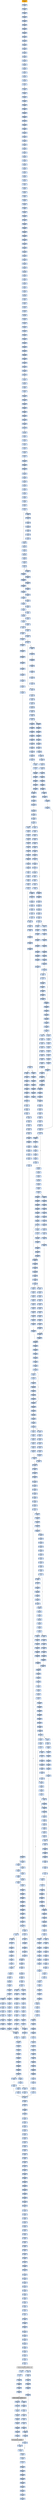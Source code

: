 strict digraph G {
	graph [bgcolor=transparent,
		name=G
	];
	node [color=lightsteelblue,
		fillcolor=lightsteelblue,
		shape=rectangle,
		style=filled
	];
	"0x004381df"	[color=lightgrey,
		fillcolor=orange,
		label="0x004381df
pusha"];
	"0x004381e0"	[label="0x004381e0
call"];
	"0x004381df" -> "0x004381e0"	[color="#000000"];
	"0x004381e5"	[label="0x004381e5
popl"];
	"0x004381e0" -> "0x004381e5"	[color="#000000"];
	"0x004381e6"	[label="0x004381e6
addl"];
	"0x004381e5" -> "0x004381e6"	[color="#000000"];
	"0x004381eb"	[label="0x004381eb
movl"];
	"0x004381e6" -> "0x004381eb"	[color="#000000"];
	"0x004381ed"	[label="0x004381ed
addl"];
	"0x004381eb" -> "0x004381ed"	[color="#000000"];
	"0x004381ef"	[label="0x004381ef
subl"];
	"0x004381ed" -> "0x004381ef"	[color="#000000"];
	"0x004381f1"	[label="0x004381f1
movl"];
	"0x004381ef" -> "0x004381f1"	[color="#000000"];
	"0x004381f3"	[label="0x004381f3
lodsw"];
	"0x004381f1" -> "0x004381f3"	[color="#000000"];
	"0x004381f5"	[label="0x004381f5
shll"];
	"0x004381f3" -> "0x004381f5"	[color="#000000"];
	"0x004381f8"	[label="0x004381f8
movl"];
	"0x004381f5" -> "0x004381f8"	[color="#000000"];
	"0x004381fa"	[label="0x004381fa
pushl"];
	"0x004381f8" -> "0x004381fa"	[color="#000000"];
	"0x004381fb"	[label="0x004381fb
lodsl"];
	"0x004381fa" -> "0x004381fb"	[color="#000000"];
	"0x004381fc"	[label="0x004381fc
subl"];
	"0x004381fb" -> "0x004381fc"	[color="#000000"];
	"0x004381fe"	[label="0x004381fe
addl"];
	"0x004381fc" -> "0x004381fe"	[color="#000000"];
	"0x00438200"	[label="0x00438200
movl"];
	"0x004381fe" -> "0x00438200"	[color="#000000"];
	"0x00438202"	[label="0x00438202
pushl"];
	"0x00438200" -> "0x00438202"	[color="#000000"];
	"0x00438203"	[label="0x00438203
pushl"];
	"0x00438202" -> "0x00438203"	[color="#000000"];
	"0x00438204"	[label="0x00438204
decl"];
	"0x00438203" -> "0x00438204"	[color="#000000"];
	"0x00438205"	[label="0x00438205
movb"];
	"0x00438204" -> "0x00438205"	[color="#000000"];
	"0x00438209"	[label="0x00438209
movb"];
	"0x00438205" -> "0x00438209"	[color="#000000"];
	"0x0043820c"	[label="0x0043820c
jne"];
	"0x00438209" -> "0x0043820c"	[color="#000000"];
	"0x0043820e"	[label="0x0043820e
subl"];
	"0x0043820c" -> "0x0043820e"	[color="#000000",
		label=F];
	"0x00438210"	[label="0x00438210
lodsb"];
	"0x0043820e" -> "0x00438210"	[color="#000000"];
	"0x00438211"	[label="0x00438211
movl"];
	"0x00438210" -> "0x00438211"	[color="#000000"];
	"0x00438213"	[label="0x00438213
andb"];
	"0x00438211" -> "0x00438213"	[color="#000000"];
	"0x00438216"	[label="0x00438216
andb"];
	"0x00438213" -> "0x00438216"	[color="#000000"];
	"0x00438218"	[label="0x00438218
shll"];
	"0x00438216" -> "0x00438218"	[color="#000000"];
	"0x0043821b"	[label="0x0043821b
movb"];
	"0x00438218" -> "0x0043821b"	[color="#000000"];
	"0x0043821d"	[label="0x0043821d
lodsb"];
	"0x0043821b" -> "0x0043821d"	[color="#000000"];
	"0x0043821e"	[label="0x0043821e
orl"];
	"0x0043821d" -> "0x0043821e"	[color="#000000"];
	"0x00438220"	[label="0x00438220
pushl"];
	"0x0043821e" -> "0x00438220"	[color="#000000"];
	"0x00438221"	[label="0x00438221
addb"];
	"0x00438220" -> "0x00438221"	[color="#000000"];
	"0x00438223"	[label="0x00438223
movl"];
	"0x00438221" -> "0x00438223"	[color="#000000"];
	"0x00438228"	[label="0x00438228
shll"];
	"0x00438223" -> "0x00438228"	[color="#000000"];
	"0x0043822a"	[label="0x0043822a
popl"];
	"0x00438228" -> "0x0043822a"	[color="#000000"];
	"0x0043822b"	[label="0x0043822b
popl"];
	"0x0043822a" -> "0x0043822b"	[color="#000000"];
	"0x0043822c"	[label="0x0043822c
movl"];
	"0x0043822b" -> "0x0043822c"	[color="#000000"];
	"0x0043822e"	[label="0x0043822e
leal"];
	"0x0043822c" -> "0x0043822e"	[color="#000000"];
	"0x00438235"	[label="0x00438235
pushl"];
	"0x0043822e" -> "0x00438235"	[color="#000000"];
	"0x00438236"	[label="0x00438236
subl"];
	"0x00438235" -> "0x00438236"	[color="#000000"];
	"0x00438238"	[label="0x00438238
pushl"];
	"0x00438236" -> "0x00438238"	[color="#000000"];
	"0x00438239"	[label="0x00438239
pushl"];
	"0x00438238" -> "0x00438239"	[color="#000000"];
	"0x0043823a"	[label="0x0043823a
movl"];
	"0x00438239" -> "0x0043823a"	[color="#000000"];
	"0x0043823c"	[label="0x0043823c
pushl"];
	"0x0043823a" -> "0x0043823c"	[color="#000000"];
	"0x0043823d"	[label="0x0043823d
movw"];
	"0x0043823c" -> "0x0043823d"	[color="#000000"];
	"0x00438240"	[label="0x00438240
shll"];
	"0x0043823d" -> "0x00438240"	[color="#000000"];
	"0x00438243"	[label="0x00438243
pushl"];
	"0x00438240" -> "0x00438243"	[color="#000000"];
	"0x00438244"	[label="0x00438244
pushl"];
	"0x00438243" -> "0x00438244"	[color="#000000"];
	"0x00438245"	[label="0x00438245
addl"];
	"0x00438244" -> "0x00438245"	[color="#000000"];
	"0x00438248"	[label="0x00438248
pushl"];
	"0x00438245" -> "0x00438248"	[color="#000000"];
	"0x00438249"	[label="0x00438249
pushl"];
	"0x00438248" -> "0x00438249"	[color="#000000"];
	"0x0043824a"	[label="0x0043824a
addl"];
	"0x00438249" -> "0x0043824a"	[color="#000000"];
	"0x0043824d"	[label="0x0043824d
pushl"];
	"0x0043824a" -> "0x0043824d"	[color="#000000"];
	"0x0043824e"	[label="0x0043824e
pushl"];
	"0x0043824d" -> "0x0043824e"	[color="#000000"];
	"0x0043824f"	[label="0x0043824f
call"];
	"0x0043824e" -> "0x0043824f"	[color="#000000"];
	"0x004382b2"	[label="0x004382b2
pushl"];
	"0x0043824f" -> "0x004382b2"	[color="#000000"];
	"0x004382b3"	[label="0x004382b3
pushl"];
	"0x004382b2" -> "0x004382b3"	[color="#000000"];
	"0x004382b4"	[label="0x004382b4
pushl"];
	"0x004382b3" -> "0x004382b4"	[color="#000000"];
	"0x004382b5"	[label="0x004382b5
pushl"];
	"0x004382b4" -> "0x004382b5"	[color="#000000"];
	"0x004382b6"	[label="0x004382b6
subl"];
	"0x004382b5" -> "0x004382b6"	[color="#000000"];
	"0x004382b9"	[label="0x004382b9
movl"];
	"0x004382b6" -> "0x004382b9"	[color="#000000"];
	"0x004382c0"	[label="0x004382c0
movl"];
	"0x004382b9" -> "0x004382c0"	[color="#000000"];
	"0x004382c8"	[label="0x004382c8
movb"];
	"0x004382c0" -> "0x004382c8"	[color="#000000"];
	"0x004382cd"	[label="0x004382cd
movl"];
	"0x004382c8" -> "0x004382cd"	[color="#000000"];
	"0x004382d4"	[label="0x004382d4
leal"];
	"0x004382cd" -> "0x004382d4"	[color="#000000"];
	"0x004382d7"	[label="0x004382d7
movl"];
	"0x004382d4" -> "0x004382d7"	[color="#000000"];
	"0x004382db"	[label="0x004382db
movl"];
	"0x004382d7" -> "0x004382db"	[color="#000000"];
	"0x004382e0"	[label="0x004382e0
movzbl"];
	"0x004382db" -> "0x004382e0"	[color="#000000"];
	"0x004382e4"	[label="0x004382e4
movl"];
	"0x004382e0" -> "0x004382e4"	[color="#000000"];
	"0x004382e6"	[label="0x004382e6
shll"];
	"0x004382e4" -> "0x004382e6"	[color="#000000"];
	"0x004382e8"	[label="0x004382e8
movl"];
	"0x004382e6" -> "0x004382e8"	[color="#000000"];
	"0x004382ea"	[label="0x004382ea
decl"];
	"0x004382e8" -> "0x004382ea"	[color="#000000"];
	"0x004382eb"	[label="0x004382eb
movl"];
	"0x004382ea" -> "0x004382eb"	[color="#000000"];
	"0x004382ef"	[label="0x004382ef
movzbl"];
	"0x004382eb" -> "0x004382ef"	[color="#000000"];
	"0x004382f3"	[label="0x004382f3
shll"];
	"0x004382ef" -> "0x004382f3"	[color="#000000"];
	"0x004382f5"	[label="0x004382f5
decl"];
	"0x004382f3" -> "0x004382f5"	[color="#000000"];
	"0x004382f6"	[label="0x004382f6
movl"];
	"0x004382f5" -> "0x004382f6"	[color="#000000"];
	"0x004382fa"	[label="0x004382fa
movl"];
	"0x004382f6" -> "0x004382fa"	[color="#000000"];
	"0x00438301"	[label="0x00438301
movzbl"];
	"0x004382fa" -> "0x00438301"	[color="#000000"];
	"0x00438304"	[label="0x00438304
movl"];
	"0x00438301" -> "0x00438304"	[color="#000000"];
	"0x0043830b"	[label="0x0043830b
movl"];
	"0x00438304" -> "0x0043830b"	[color="#000000"];
	"0x00438313"	[label="0x00438313
movl"];
	"0x0043830b" -> "0x00438313"	[color="#000000"];
	"0x00438319"	[label="0x00438319
movl"];
	"0x00438313" -> "0x00438319"	[color="#000000"];
	"0x0043831e"	[label="0x0043831e
movl"];
	"0x00438319" -> "0x0043831e"	[color="#000000"];
	"0x00438322"	[label="0x00438322
movl"];
	"0x0043831e" -> "0x00438322"	[color="#000000"];
	"0x0043832a"	[label="0x0043832a
movl"];
	"0x00438322" -> "0x0043832a"	[color="#000000"];
	"0x00438332"	[label="0x00438332
movl"];
	"0x0043832a" -> "0x00438332"	[color="#000000"];
	"0x0043833a"	[label="0x0043833a
movl"];
	"0x00438332" -> "0x0043833a"	[color="#000000"];
	"0x00438342"	[label="0x00438342
movzbl"];
	"0x0043833a" -> "0x00438342"	[color="#000000"];
	"0x00438346"	[label="0x00438346
addl"];
	"0x00438342" -> "0x00438346"	[color="#000000"];
	"0x00438348"	[label="0x00438348
shll"];
	"0x00438346" -> "0x00438348"	[color="#000000"];
	"0x0043834a"	[label="0x0043834a
leal"];
	"0x00438348" -> "0x0043834a"	[color="#000000"];
	"0x00438350"	[label="0x00438350
cmpl"];
	"0x0043834a" -> "0x00438350"	[color="#000000"];
	"0x00438354"	[label="0x00438354
jae"];
	"0x00438350" -> "0x00438354"	[color="#000000"];
	"0x00438356"	[label="0x00438356
movl"];
	"0x00438354" -> "0x00438356"	[color="#000000",
		label=F];
	"0x0043835a"	[label="0x0043835a
movw"];
	"0x00438356" -> "0x0043835a"	[color="#000000"];
	"0x0043835f"	[label="0x0043835f
addl"];
	"0x0043835a" -> "0x0043835f"	[color="#000000"];
	"0x00438362"	[label="0x00438362
loop"];
	"0x0043835f" -> "0x00438362"	[color="#000000"];
	"0x00438364"	[label="0x00438364
movl"];
	"0x00438362" -> "0x00438364"	[color="#000000",
		label=F];
	"0x0043836b"	[label="0x0043836b
xorl"];
	"0x00438364" -> "0x0043836b"	[color="#000000"];
	"0x0043836d"	[label="0x0043836d
movl"];
	"0x0043836b" -> "0x0043836d"	[color="#000000"];
	"0x00438375"	[label="0x00438375
movl"];
	"0x0043836d" -> "0x00438375"	[color="#000000"];
	"0x00438377"	[label="0x00438377
addl"];
	"0x00438375" -> "0x00438377"	[color="#000000"];
	"0x0043837e"	[label="0x0043837e
movl"];
	"0x00438377" -> "0x0043837e"	[color="#000000"];
	"0x00438382"	[label="0x00438382
xorl"];
	"0x0043837e" -> "0x00438382"	[color="#000000"];
	"0x00438384"	[label="0x00438384
cmpl"];
	"0x00438382" -> "0x00438384"	[color="#000000"];
	"0x00438388"	[label="0x00438388
je"];
	"0x00438384" -> "0x00438388"	[color="#000000"];
	"0x0043838e"	[label="0x0043838e
movzbl"];
	"0x00438388" -> "0x0043838e"	[color="#000000",
		label=F];
	"0x00438391"	[label="0x00438391
shll"];
	"0x0043838e" -> "0x00438391"	[color="#000000"];
	"0x00438394"	[label="0x00438394
incl"];
	"0x00438391" -> "0x00438394"	[color="#000000"];
	"0x00438395"	[label="0x00438395
incl"];
	"0x00438394" -> "0x00438395"	[color="#000000"];
	"0x00438396"	[label="0x00438396
orl"];
	"0x00438395" -> "0x00438396"	[color="#000000"];
	"0x00438398"	[label="0x00438398
cmpl"];
	"0x00438396" -> "0x00438398"	[color="#000000"];
	"0x0043839b"	[label="0x0043839b
jle"];
	"0x00438398" -> "0x0043839b"	[color="#000000"];
	"0x0043839d"	[label="0x0043839d
movl"];
	"0x0043839b" -> "0x0043839d"	[color="#000000",
		label=F];
	"0x004383a4"	[label="0x004383a4
cmpl"];
	"0x0043839d" -> "0x004383a4"	[color="#000000"];
	"0x004383a8"	[label="0x004383a8
jae"];
	"0x004383a4" -> "0x004383a8"	[color="#000000"];
	"0x004383ae"	[label="0x004383ae
movl"];
	"0x004383a8" -> "0x004383ae"	[color="#000000",
		label=F];
	"0x004383b2"	[label="0x004383b2
andl"];
	"0x004383ae" -> "0x004383b2"	[color="#000000"];
	"0x004383b6"	[label="0x004383b6
movl"];
	"0x004383b2" -> "0x004383b6"	[color="#000000"];
	"0x004383ba"	[label="0x004383ba
movl"];
	"0x004383b6" -> "0x004383ba"	[color="#000000"];
	"0x004383be"	[label="0x004383be
shll"];
	"0x004383ba" -> "0x004383be"	[color="#000000"];
	"0x004383c1"	[label="0x004383c1
movl"];
	"0x004383be" -> "0x004383c1"	[color="#000000"];
	"0x004383c5"	[label="0x004383c5
addl"];
	"0x004383c1" -> "0x004383c5"	[color="#000000"];
	"0x004383c7"	[label="0x004383c7
cmpl"];
	"0x004383c5" -> "0x004383c7"	[color="#000000"];
	"0x004383cf"	[label="0x004383cf
leal"];
	"0x004383c7" -> "0x004383cf"	[color="#000000"];
	"0x004383d2"	[label="0x004383d2
ja"];
	"0x004383cf" -> "0x004383d2"	[color="#000000"];
	"0x004383ec"	[label="0x004383ec
movl"];
	"0x004383d2" -> "0x004383ec"	[color="#000000",
		label=T];
	"0x004383d4"	[label="0x004383d4
cmpl"];
	"0x004383d2" -> "0x004383d4"	[color="#000000",
		label=F];
	"0x004383f0"	[label="0x004383f0
movw"];
	"0x004383ec" -> "0x004383f0"	[color="#000000"];
	"0x004383f4"	[label="0x004383f4
shrl"];
	"0x004383f0" -> "0x004383f4"	[color="#000000"];
	"0x004383f7"	[label="0x004383f7
movzwl"];
	"0x004383f4" -> "0x004383f7"	[color="#000000"];
	"0x004383fa"	[label="0x004383fa
imull"];
	"0x004383f7" -> "0x004383fa"	[color="#000000"];
	"0x004383fd"	[label="0x004383fd
cmpl"];
	"0x004383fa" -> "0x004383fd"	[color="#000000"];
	"0x004383ff"	[label="0x004383ff
jae"];
	"0x004383fd" -> "0x004383ff"	[color="#000000"];
	"0x00438405"	[label="0x00438405
movl"];
	"0x004383ff" -> "0x00438405"	[color="#000000",
		label=F];
	"0x004385e2"	[label="0x004385e2
movl"];
	"0x004383ff" -> "0x004385e2"	[color="#000000",
		label=T];
	"0x00438409"	[label="0x00438409
movl"];
	"0x00438405" -> "0x00438409"	[color="#000000"];
	"0x0043840e"	[label="0x0043840e
subl"];
	"0x00438409" -> "0x0043840e"	[color="#000000"];
	"0x00438410"	[label="0x00438410
movb"];
	"0x0043840e" -> "0x00438410"	[color="#000000"];
	"0x00438414"	[label="0x00438414
sarl"];
	"0x00438410" -> "0x00438414"	[color="#000000"];
	"0x00438417"	[label="0x00438417
movl"];
	"0x00438414" -> "0x00438417"	[color="#000000"];
	"0x0043841c"	[label="0x0043841c
leal"];
	"0x00438417" -> "0x0043841c"	[color="#000000"];
	"0x0043841f"	[label="0x0043841f
movzbl"];
	"0x0043841c" -> "0x0043841f"	[color="#000000"];
	"0x00438424"	[label="0x00438424
movw"];
	"0x0043841f" -> "0x00438424"	[color="#000000"];
	"0x00438428"	[label="0x00438428
movl"];
	"0x00438424" -> "0x00438428"	[color="#000000"];
	"0x0043842c"	[label="0x0043842c
andl"];
	"0x00438428" -> "0x0043842c"	[color="#000000"];
	"0x00438430"	[label="0x00438430
movl"];
	"0x0043842c" -> "0x00438430"	[color="#000000"];
	"0x00438434"	[label="0x00438434
shll"];
	"0x00438430" -> "0x00438434"	[color="#000000"];
	"0x00438436"	[label="0x00438436
movl"];
	"0x00438434" -> "0x00438436"	[color="#000000"];
	"0x0043843b"	[label="0x0043843b
subl"];
	"0x00438436" -> "0x0043843b"	[color="#000000"];
	"0x0043843f"	[label="0x0043843f
sarl"];
	"0x0043843b" -> "0x0043843f"	[color="#000000"];
	"0x00438441"	[label="0x00438441
addl"];
	"0x0043843f" -> "0x00438441"	[color="#000000"];
	"0x00438443"	[label="0x00438443
imull"];
	"0x00438441" -> "0x00438443"	[color="#000000"];
	"0x00438449"	[label="0x00438449
cmpl"];
	"0x00438443" -> "0x00438449"	[color="#000000"];
	"0x0043844e"	[label="0x0043844e
leal"];
	"0x00438449" -> "0x0043844e"	[color="#000000"];
	"0x00438455"	[label="0x00438455
movl"];
	"0x0043844e" -> "0x00438455"	[color="#000000"];
	"0x00438459"	[label="0x00438459
jle"];
	"0x00438455" -> "0x00438459"	[color="#000000"];
	"0x00438529"	[label="0x00438529
leal"];
	"0x00438459" -> "0x00438529"	[color="#000000",
		label=T];
	"0x0043845f"	[label="0x0043845f
movl"];
	"0x00438459" -> "0x0043845f"	[color="#000000",
		label=F];
	"0x0043852c"	[label="0x0043852c
movl"];
	"0x00438529" -> "0x0043852c"	[color="#000000"];
	"0x00438530"	[label="0x00438530
addl"];
	"0x0043852c" -> "0x00438530"	[color="#000000"];
	"0x00438532"	[label="0x00438532
cmpl"];
	"0x00438530" -> "0x00438532"	[color="#000000"];
	"0x0043853a"	[label="0x0043853a
ja"];
	"0x00438532" -> "0x0043853a"	[color="#000000"];
	"0x00438554"	[label="0x00438554
movl"];
	"0x0043853a" -> "0x00438554"	[color="#000000",
		label=T];
	"0x0043853c"	[label="0x0043853c
cmpl"];
	"0x0043853a" -> "0x0043853c"	[color="#000000",
		label=F];
	"0x00438558"	[label="0x00438558
movw"];
	"0x00438554" -> "0x00438558"	[color="#000000"];
	"0x0043855c"	[label="0x0043855c
shrl"];
	"0x00438558" -> "0x0043855c"	[color="#000000"];
	"0x0043855f"	[label="0x0043855f
movzwl"];
	"0x0043855c" -> "0x0043855f"	[color="#000000"];
	"0x00438562"	[label="0x00438562
imull"];
	"0x0043855f" -> "0x00438562"	[color="#000000"];
	"0x00438565"	[label="0x00438565
cmpl"];
	"0x00438562" -> "0x00438565"	[color="#000000"];
	"0x00438567"	[label="0x00438567
jae"];
	"0x00438565" -> "0x00438567"	[color="#000000"];
	"0x00438569"	[label="0x00438569
movl"];
	"0x00438567" -> "0x00438569"	[color="#000000",
		label=F];
	"0x00438582"	[label="0x00438582
subl"];
	"0x00438567" -> "0x00438582"	[color="#000000",
		label=T];
	"0x0043856d"	[label="0x0043856d
movl"];
	"0x00438569" -> "0x0043856d"	[color="#000000"];
	"0x00438572"	[label="0x00438572
subl"];
	"0x0043856d" -> "0x00438572"	[color="#000000"];
	"0x00438574"	[label="0x00438574
movl"];
	"0x00438572" -> "0x00438574"	[color="#000000"];
	"0x00438576"	[label="0x00438576
sarl"];
	"0x00438574" -> "0x00438576"	[color="#000000"];
	"0x00438579"	[label="0x00438579
leal"];
	"0x00438576" -> "0x00438579"	[color="#000000"];
	"0x0043857c"	[label="0x0043857c
movw"];
	"0x00438579" -> "0x0043857c"	[color="#000000"];
	"0x00438580"	[label="0x00438580
jmp"];
	"0x0043857c" -> "0x00438580"	[color="#000000"];
	"0x00438521"	[label="0x00438521
cmpl"];
	"0x00438580" -> "0x00438521"	[color="#000000"];
	"0x00438527"	[label="0x00438527
jg"];
	"0x00438521" -> "0x00438527"	[color="#000000"];
	"0x0043859a"	[label="0x0043859a
movl"];
	"0x00438527" -> "0x0043859a"	[color="#000000",
		label=T];
	"0x00438586"	[label="0x00438586
subl"];
	"0x00438582" -> "0x00438586"	[color="#000000"];
	"0x00438588"	[label="0x00438588
movl"];
	"0x00438586" -> "0x00438588"	[color="#000000"];
	"0x0043858a"	[label="0x0043858a
leal"];
	"0x00438588" -> "0x0043858a"	[color="#000000"];
	"0x0043858d"	[label="0x0043858d
shrw"];
	"0x0043858a" -> "0x0043858d"	[color="#000000"];
	"0x00438591"	[label="0x00438591
subw"];
	"0x0043858d" -> "0x00438591"	[color="#000000"];
	"0x00438594"	[label="0x00438594
movw"];
	"0x00438591" -> "0x00438594"	[color="#000000"];
	"0x00438598"	[label="0x00438598
jmp"];
	"0x00438594" -> "0x00438598"	[color="#000000"];
	"0x00438598" -> "0x00438521"	[color="#000000"];
	"0x0043859e"	[label="0x0043859e
movl"];
	"0x0043859a" -> "0x0043859e"	[color="#000000"];
	"0x004385a0"	[label="0x004385a0
movl"];
	"0x0043859e" -> "0x004385a0"	[color="#000000"];
	"0x004385a7"	[label="0x004385a7
movb"];
	"0x004385a0" -> "0x004385a7"	[color="#000000"];
	"0x004385ab"	[label="0x004385ab
movb"];
	"0x004385a7" -> "0x004385ab"	[color="#000000"];
	"0x004385ae"	[label="0x004385ae
incl"];
	"0x004385ab" -> "0x004385ae"	[color="#000000"];
	"0x004385af"	[label="0x004385af
cmpl"];
	"0x004385ae" -> "0x004385af"	[color="#000000"];
	"0x004385b4"	[label="0x004385b4
movl"];
	"0x004385af" -> "0x004385b4"	[color="#000000"];
	"0x004385b8"	[label="0x004385b8
jg"];
	"0x004385b4" -> "0x004385b8"	[color="#000000"];
	"0x004385ba"	[label="0x004385ba
movl"];
	"0x004385b8" -> "0x004385ba"	[color="#000000",
		label=F];
	"0x004385c7"	[label="0x004385c7
cmpl"];
	"0x004385b8" -> "0x004385c7"	[color="#000000",
		label=T];
	"0x004385c2"	[label="0x004385c2
jmp"];
	"0x004385ba" -> "0x004385c2"	[color="#000000"];
	"0x00438ce3"	[label="0x00438ce3
movl"];
	"0x004385c2" -> "0x00438ce3"	[color="#000000"];
	"0x00438cea"	[label="0x00438cea
cmpl"];
	"0x00438ce3" -> "0x00438cea"	[color="#000000"];
	"0x00438cee"	[label="0x00438cee
jb"];
	"0x00438cea" -> "0x00438cee"	[color="#000000"];
	"0x00438cf4"	[label="0x00438cf4
cmpl"];
	"0x00438cee" -> "0x00438cf4"	[color="#000000",
		label=F];
	"0x004383d8"	[label="0x004383d8
je"];
	"0x004383d4" -> "0x004383d8"	[color="#000000"];
	"0x004383de"	[label="0x004383de
shll"];
	"0x004383d8" -> "0x004383de"	[color="#000000",
		label=F];
	"0x004383e3"	[label="0x004383e3
movzbl"];
	"0x004383de" -> "0x004383e3"	[color="#000000"];
	"0x004383e6"	[label="0x004383e6
shll"];
	"0x004383e3" -> "0x004383e6"	[color="#000000"];
	"0x004383e9"	[label="0x004383e9
incl"];
	"0x004383e6" -> "0x004383e9"	[color="#000000"];
	"0x004383ea"	[label="0x004383ea
orl"];
	"0x004383e9" -> "0x004383ea"	[color="#000000"];
	"0x004383ea" -> "0x004383ec"	[color="#000000"];
	"0x00438540"	[label="0x00438540
je"];
	"0x0043853c" -> "0x00438540"	[color="#000000"];
	"0x00438546"	[label="0x00438546
shll"];
	"0x00438540" -> "0x00438546"	[color="#000000",
		label=F];
	"0x0043854b"	[label="0x0043854b
movzbl"];
	"0x00438546" -> "0x0043854b"	[color="#000000"];
	"0x0043854e"	[label="0x0043854e
shll"];
	"0x0043854b" -> "0x0043854e"	[color="#000000"];
	"0x00438551"	[label="0x00438551
incl"];
	"0x0043854e" -> "0x00438551"	[color="#000000"];
	"0x00438552"	[label="0x00438552
orl"];
	"0x00438551" -> "0x00438552"	[color="#000000"];
	"0x00438552" -> "0x00438554"	[color="#000000"];
	"0x004385e6"	[label="0x004385e6
subl"];
	"0x004385e2" -> "0x004385e6"	[color="#000000"];
	"0x004385e8"	[label="0x004385e8
movl"];
	"0x004385e6" -> "0x004385e8"	[color="#000000"];
	"0x004385ec"	[label="0x004385ec
subl"];
	"0x004385e8" -> "0x004385ec"	[color="#000000"];
	"0x004385ee"	[label="0x004385ee
movl"];
	"0x004385ec" -> "0x004385ee"	[color="#000000"];
	"0x004385f0"	[label="0x004385f0
shrw"];
	"0x004385ee" -> "0x004385f0"	[color="#000000"];
	"0x004385f4"	[label="0x004385f4
subw"];
	"0x004385f0" -> "0x004385f4"	[color="#000000"];
	"0x004385f7"	[label="0x004385f7
cmpl"];
	"0x004385f4" -> "0x004385f7"	[color="#000000"];
	"0x004385fd"	[label="0x004385fd
movw"];
	"0x004385f7" -> "0x004385fd"	[color="#000000"];
	"0x00438601"	[label="0x00438601
movl"];
	"0x004385fd" -> "0x00438601"	[color="#000000"];
	"0x00438605"	[label="0x00438605
leal"];
	"0x00438601" -> "0x00438605"	[color="#000000"];
	"0x00438609"	[label="0x00438609
movl"];
	"0x00438605" -> "0x00438609"	[color="#000000"];
	"0x0043860d"	[label="0x0043860d
ja"];
	"0x00438609" -> "0x0043860d"	[color="#000000"];
	"0x00438625"	[label="0x00438625
movl"];
	"0x0043860d" -> "0x00438625"	[color="#000000",
		label=T];
	"0x0043860f"	[label="0x0043860f
cmpl"];
	"0x0043860d" -> "0x0043860f"	[color="#000000",
		label=F];
	"0x00438629"	[label="0x00438629
movl"];
	"0x00438625" -> "0x00438629"	[color="#000000"];
	"0x0043862b"	[label="0x0043862b
shrl"];
	"0x00438629" -> "0x0043862b"	[color="#000000"];
	"0x0043862e"	[label="0x0043862e
movw"];
	"0x0043862b" -> "0x0043862e"	[color="#000000"];
	"0x00438635"	[label="0x00438635
movzwl"];
	"0x0043862e" -> "0x00438635"	[color="#000000"];
	"0x00438638"	[label="0x00438638
imull"];
	"0x00438635" -> "0x00438638"	[color="#000000"];
	"0x0043863b"	[label="0x0043863b
cmpl"];
	"0x00438638" -> "0x0043863b"	[color="#000000"];
	"0x0043863d"	[label="0x0043863d
jae"];
	"0x0043863b" -> "0x0043863d"	[color="#000000"];
	"0x00438691"	[label="0x00438691
movl"];
	"0x0043863d" -> "0x00438691"	[color="#000000",
		label=T];
	"0x0043863f"	[label="0x0043863f
movl"];
	"0x0043863d" -> "0x0043863f"	[color="#000000",
		label=F];
	"0x00438693"	[label="0x00438693
subl"];
	"0x00438691" -> "0x00438693"	[color="#000000"];
	"0x00438695"	[label="0x00438695
subl"];
	"0x00438693" -> "0x00438695"	[color="#000000"];
	"0x00438697"	[label="0x00438697
movl"];
	"0x00438695" -> "0x00438697"	[color="#000000"];
	"0x00438699"	[label="0x00438699
shrw"];
	"0x00438697" -> "0x00438699"	[color="#000000"];
	"0x0043869d"	[label="0x0043869d
movl"];
	"0x00438699" -> "0x0043869d"	[color="#000000"];
	"0x004386a1"	[label="0x004386a1
subw"];
	"0x0043869d" -> "0x004386a1"	[color="#000000"];
	"0x004386a4"	[label="0x004386a4
cmpl"];
	"0x004386a1" -> "0x004386a4"	[color="#000000"];
	"0x004386aa"	[label="0x004386aa
movw"];
	"0x004386a4" -> "0x004386aa"	[color="#000000"];
	"0x004386b1"	[label="0x004386b1
ja"];
	"0x004386aa" -> "0x004386b1"	[color="#000000"];
	"0x004386c9"	[label="0x004386c9
movl"];
	"0x004386b1" -> "0x004386c9"	[color="#000000",
		label=T];
	"0x004386b3"	[label="0x004386b3
cmpl"];
	"0x004386b1" -> "0x004386b3"	[color="#000000",
		label=F];
	"0x004386cd"	[label="0x004386cd
movl"];
	"0x004386c9" -> "0x004386cd"	[color="#000000"];
	"0x004386cf"	[label="0x004386cf
shrl"];
	"0x004386cd" -> "0x004386cf"	[color="#000000"];
	"0x004386d2"	[label="0x004386d2
movw"];
	"0x004386cf" -> "0x004386d2"	[color="#000000"];
	"0x004386d9"	[label="0x004386d9
movzwl"];
	"0x004386d2" -> "0x004386d9"	[color="#000000"];
	"0x004386dc"	[label="0x004386dc
imull"];
	"0x004386d9" -> "0x004386dc"	[color="#000000"];
	"0x004386df"	[label="0x004386df
cmpl"];
	"0x004386dc" -> "0x004386df"	[color="#000000"];
	"0x004386e1"	[label="0x004386e1
jae"];
	"0x004386df" -> "0x004386e1"	[color="#000000"];
	"0x004386e7"	[label="0x004386e7
movl"];
	"0x004386e1" -> "0x004386e7"	[color="#000000",
		label=F];
	"0x004387ca"	[label="0x004387ca
movl"];
	"0x004386e1" -> "0x004387ca"	[color="#000000",
		label=T];
	"0x004386ec"	[label="0x004386ec
movl"];
	"0x004386e7" -> "0x004386ec"	[color="#000000"];
	"0x004386ee"	[label="0x004386ee
subl"];
	"0x004386ec" -> "0x004386ee"	[color="#000000"];
	"0x004386f0"	[label="0x004386f0
movl"];
	"0x004386ee" -> "0x004386f0"	[color="#000000"];
	"0x004386f8"	[label="0x004386f8
movl"];
	"0x004386f0" -> "0x004386f8"	[color="#000000"];
	"0x004386fa"	[label="0x004386fa
sarl"];
	"0x004386f8" -> "0x004386fa"	[color="#000000"];
	"0x004386fd"	[label="0x004386fd
leal"];
	"0x004386fa" -> "0x004386fd"	[color="#000000"];
	"0x00438700"	[label="0x00438700
movl"];
	"0x004386fd" -> "0x00438700"	[color="#000000"];
	"0x00438704"	[label="0x00438704
movw"];
	"0x00438700" -> "0x00438704"	[color="#000000"];
	"0x0043870b"	[label="0x0043870b
movl"];
	"0x00438704" -> "0x0043870b"	[color="#000000"];
	"0x0043870f"	[label="0x0043870f
movl"];
	"0x0043870b" -> "0x0043870f"	[color="#000000"];
	"0x00438713"	[label="0x00438713
shll"];
	"0x0043870f" -> "0x00438713"	[color="#000000"];
	"0x00438716"	[label="0x00438716
addl"];
	"0x00438713" -> "0x00438716"	[color="#000000"];
	"0x0043871a"	[label="0x0043871a
cmpl"];
	"0x00438716" -> "0x0043871a"	[color="#000000"];
	"0x00438720"	[label="0x00438720
leal"];
	"0x0043871a" -> "0x00438720"	[color="#000000"];
	"0x00438723"	[label="0x00438723
ja"];
	"0x00438720" -> "0x00438723"	[color="#000000"];
	"0x00438725"	[label="0x00438725
cmpl"];
	"0x00438723" -> "0x00438725"	[color="#000000",
		label=F];
	"0x0043873b"	[label="0x0043873b
movw"];
	"0x00438723" -> "0x0043873b"	[color="#000000",
		label=T];
	"0x00438729"	[label="0x00438729
je"];
	"0x00438725" -> "0x00438729"	[color="#000000"];
	"0x0043872f"	[label="0x0043872f
movzbl"];
	"0x00438729" -> "0x0043872f"	[color="#000000",
		label=F];
	"0x00438732"	[label="0x00438732
shll"];
	"0x0043872f" -> "0x00438732"	[color="#000000"];
	"0x00438735"	[label="0x00438735
shll"];
	"0x00438732" -> "0x00438735"	[color="#000000"];
	"0x00438738"	[label="0x00438738
incl"];
	"0x00438735" -> "0x00438738"	[color="#000000"];
	"0x00438739"	[label="0x00438739
orl"];
	"0x00438738" -> "0x00438739"	[color="#000000"];
	"0x00438739" -> "0x0043873b"	[color="#000000"];
	"0x00438742"	[label="0x00438742
movl"];
	"0x0043873b" -> "0x00438742"	[color="#000000"];
	"0x00438744"	[label="0x00438744
shrl"];
	"0x00438742" -> "0x00438744"	[color="#000000"];
	"0x00438747"	[label="0x00438747
movzwl"];
	"0x00438744" -> "0x00438747"	[color="#000000"];
	"0x0043874a"	[label="0x0043874a
imull"];
	"0x00438747" -> "0x0043874a"	[color="#000000"];
	"0x0043874d"	[label="0x0043874d
cmpl"];
	"0x0043874a" -> "0x0043874d"	[color="#000000"];
	"0x0043874f"	[label="0x0043874f
jae"];
	"0x0043874d" -> "0x0043874f"	[color="#000000"];
	"0x00438751"	[label="0x00438751
subl"];
	"0x0043874f" -> "0x00438751"	[color="#000000",
		label=F];
	"0x004387b1"	[label="0x004387b1
subl"];
	"0x0043874f" -> "0x004387b1"	[color="#000000",
		label=T];
	"0x00438755"	[label="0x00438755
sarl"];
	"0x00438751" -> "0x00438755"	[color="#000000"];
	"0x0043875a"	[label="0x0043875a
movl"];
	"0x00438755" -> "0x0043875a"	[color="#000000"];
	"0x0043875e"	[label="0x0043875e
movl"];
	"0x0043875a" -> "0x0043875e"	[color="#000000"];
	"0x00438762"	[label="0x00438762
cmpl"];
	"0x0043875e" -> "0x00438762"	[color="#000000"];
	"0x00438767"	[label="0x00438767
leal"];
	"0x00438762" -> "0x00438767"	[color="#000000"];
	"0x0043876a"	[label="0x0043876a
movw"];
	"0x00438767" -> "0x0043876a"	[color="#000000"];
	"0x00438771"	[label="0x00438771
je"];
	"0x0043876a" -> "0x00438771"	[color="#000000"];
	"0x00438777"	[label="0x00438777
xorl"];
	"0x00438771" -> "0x00438777"	[color="#000000",
		label=F];
	"0x00438779"	[label="0x00438779
cmpl"];
	"0x00438777" -> "0x00438779"	[color="#000000"];
	"0x0043877e"	[label="0x0043877e
movl"];
	"0x00438779" -> "0x0043877e"	[color="#000000"];
	"0x00438785"	[label="0x00438785
movl"];
	"0x0043877e" -> "0x00438785"	[color="#000000"];
	"0x00438789"	[label="0x00438789
setg"];
	"0x00438785" -> "0x00438789"	[color="#000000"];
	"0x0043878c"	[label="0x0043878c
leal"];
	"0x00438789" -> "0x0043878c"	[color="#000000"];
	"0x00438790"	[label="0x00438790
movl"];
	"0x0043878c" -> "0x00438790"	[color="#000000"];
	"0x00438794"	[label="0x00438794
movl"];
	"0x00438790" -> "0x00438794"	[color="#000000"];
	"0x00438798"	[label="0x00438798
subl"];
	"0x00438794" -> "0x00438798"	[color="#000000"];
	"0x0043879c"	[label="0x0043879c
movb"];
	"0x00438798" -> "0x0043879c"	[color="#000000"];
	"0x0043879f"	[label="0x0043879f
movb"];
	"0x0043879c" -> "0x0043879f"	[color="#000000"];
	"0x004387a3"	[label="0x004387a3
movb"];
	"0x0043879f" -> "0x004387a3"	[color="#000000"];
	"0x004387a7"	[label="0x004387a7
incl"];
	"0x004387a3" -> "0x004387a7"	[color="#000000"];
	"0x004387a8"	[label="0x004387a8
movl"];
	"0x004387a7" -> "0x004387a8"	[color="#000000"];
	"0x004387ac"	[label="0x004387ac
jmp"];
	"0x004387a8" -> "0x004387ac"	[color="#000000"];
	"0x004387ac" -> "0x00438ce3"	[color="#000000"];
	"0x00438641"	[label="0x00438641
movl"];
	"0x0043863f" -> "0x00438641"	[color="#000000"];
	"0x00438646"	[label="0x00438646
subl"];
	"0x00438641" -> "0x00438646"	[color="#000000"];
	"0x00438648"	[label="0x00438648
movl"];
	"0x00438646" -> "0x00438648"	[color="#000000"];
	"0x0043864c"	[label="0x0043864c
sarl"];
	"0x00438648" -> "0x0043864c"	[color="#000000"];
	"0x0043864f"	[label="0x0043864f
movl"];
	"0x0043864c" -> "0x0043864f"	[color="#000000"];
	"0x00438653"	[label="0x00438653
leal"];
	"0x0043864f" -> "0x00438653"	[color="#000000"];
	"0x00438656"	[label="0x00438656
movl"];
	"0x00438653" -> "0x00438656"	[color="#000000"];
	"0x0043865a"	[label="0x0043865a
movl"];
	"0x00438656" -> "0x0043865a"	[color="#000000"];
	"0x0043865e"	[label="0x0043865e
movl"];
	"0x0043865a" -> "0x0043865e"	[color="#000000"];
	"0x00438662"	[label="0x00438662
movw"];
	"0x0043865e" -> "0x00438662"	[color="#000000"];
	"0x00438669"	[label="0x00438669
movl"];
	"0x00438662" -> "0x00438669"	[color="#000000"];
	"0x0043866d"	[label="0x0043866d
movl"];
	"0x00438669" -> "0x0043866d"	[color="#000000"];
	"0x00438671"	[label="0x00438671
movl"];
	"0x0043866d" -> "0x00438671"	[color="#000000"];
	"0x00438675"	[label="0x00438675
xorl"];
	"0x00438671" -> "0x00438675"	[color="#000000"];
	"0x00438677"	[label="0x00438677
cmpl"];
	"0x00438675" -> "0x00438677"	[color="#000000"];
	"0x0043867c"	[label="0x0043867c
setg"];
	"0x00438677" -> "0x0043867c"	[color="#000000"];
	"0x0043867f"	[label="0x0043867f
addl"];
	"0x0043867c" -> "0x0043867f"	[color="#000000"];
	"0x00438685"	[label="0x00438685
leal"];
	"0x0043867f" -> "0x00438685"	[color="#000000"];
	"0x00438688"	[label="0x00438688
movl"];
	"0x00438685" -> "0x00438688"	[color="#000000"];
	"0x0043868c"	[label="0x0043868c
jmp"];
	"0x00438688" -> "0x0043868c"	[color="#000000"];
	"0x00438905"	[label="0x00438905
cmpl"];
	"0x0043868c" -> "0x00438905"	[color="#000000"];
	"0x0043890b"	[label="0x0043890b
ja"];
	"0x00438905" -> "0x0043890b"	[color="#000000"];
	"0x00438923"	[label="0x00438923
movw"];
	"0x0043890b" -> "0x00438923"	[color="#000000",
		label=T];
	"0x0043890d"	[label="0x0043890d
cmpl"];
	"0x0043890b" -> "0x0043890d"	[color="#000000",
		label=F];
	"0x00438926"	[label="0x00438926
movl"];
	"0x00438923" -> "0x00438926"	[color="#000000"];
	"0x00438928"	[label="0x00438928
shrl"];
	"0x00438926" -> "0x00438928"	[color="#000000"];
	"0x0043892b"	[label="0x0043892b
movzwl"];
	"0x00438928" -> "0x0043892b"	[color="#000000"];
	"0x0043892e"	[label="0x0043892e
imull"];
	"0x0043892b" -> "0x0043892e"	[color="#000000"];
	"0x00438931"	[label="0x00438931
cmpl"];
	"0x0043892e" -> "0x00438931"	[color="#000000"];
	"0x00438933"	[label="0x00438933
jae"];
	"0x00438931" -> "0x00438933"	[color="#000000"];
	"0x00438935"	[label="0x00438935
movl"];
	"0x00438933" -> "0x00438935"	[color="#000000",
		label=F];
	"0x00438964"	[label="0x00438964
subl"];
	"0x00438933" -> "0x00438964"	[color="#000000",
		label=T];
	"0x00438939"	[label="0x00438939
movl"];
	"0x00438935" -> "0x00438939"	[color="#000000"];
	"0x0043893e"	[label="0x0043893e
subl"];
	"0x00438939" -> "0x0043893e"	[color="#000000"];
	"0x00438940"	[label="0x00438940
shll"];
	"0x0043893e" -> "0x00438940"	[color="#000000"];
	"0x00438945"	[label="0x00438945
sarl"];
	"0x00438940" -> "0x00438945"	[color="#000000"];
	"0x00438948"	[label="0x00438948
movl"];
	"0x00438945" -> "0x00438948"	[color="#000000"];
	"0x00438950"	[label="0x00438950
leal"];
	"0x00438948" -> "0x00438950"	[color="#000000"];
	"0x00438953"	[label="0x00438953
movw"];
	"0x00438950" -> "0x00438953"	[color="#000000"];
	"0x00438956"	[label="0x00438956
movl"];
	"0x00438953" -> "0x00438956"	[color="#000000"];
	"0x0043895a"	[label="0x0043895a
leal"];
	"0x00438956" -> "0x0043895a"	[color="#000000"];
	"0x0043895e"	[label="0x0043895e
movl"];
	"0x0043895a" -> "0x0043895e"	[color="#000000"];
	"0x00438962"	[label="0x00438962
jmp"];
	"0x0043895e" -> "0x00438962"	[color="#000000"];
	"0x004389d6"	[label="0x004389d6
movl"];
	"0x00438962" -> "0x004389d6"	[color="#000000"];
	"0x004389de"	[label="0x004389de
jmp"];
	"0x004389d6" -> "0x004389de"	[color="#000000"];
	"0x00438a0f"	[label="0x00438a0f
movl"];
	"0x004389de" -> "0x00438a0f"	[color="#000000"];
	"0x00438a13"	[label="0x00438a13
movl"];
	"0x00438a0f" -> "0x00438a13"	[color="#000000"];
	"0x00438a18"	[label="0x00438a18
movl"];
	"0x00438a13" -> "0x00438a18"	[color="#000000"];
	"0x00438a1c"	[label="0x00438a1c
leal"];
	"0x00438a18" -> "0x00438a1c"	[color="#000000"];
	"0x00438a1f"	[label="0x00438a1f
movl"];
	"0x00438a1c" -> "0x00438a1f"	[color="#000000"];
	"0x00438a23"	[label="0x00438a23
addl"];
	"0x00438a1f" -> "0x00438a23"	[color="#000000"];
	"0x00438a25"	[label="0x00438a25
cmpl"];
	"0x00438a23" -> "0x00438a25"	[color="#000000"];
	"0x00438a2d"	[label="0x00438a2d
ja"];
	"0x00438a25" -> "0x00438a2d"	[color="#000000"];
	"0x00438a47"	[label="0x00438a47
movl"];
	"0x00438a2d" -> "0x00438a47"	[color="#000000",
		label=T];
	"0x00438a2f"	[label="0x00438a2f
cmpl"];
	"0x00438a2d" -> "0x00438a2f"	[color="#000000",
		label=F];
	"0x00438a4b"	[label="0x00438a4b
movw"];
	"0x00438a47" -> "0x00438a4b"	[color="#000000"];
	"0x00438a4e"	[label="0x00438a4e
shrl"];
	"0x00438a4b" -> "0x00438a4e"	[color="#000000"];
	"0x00438a51"	[label="0x00438a51
movzwl"];
	"0x00438a4e" -> "0x00438a51"	[color="#000000"];
	"0x00438a54"	[label="0x00438a54
imull"];
	"0x00438a51" -> "0x00438a54"	[color="#000000"];
	"0x00438a57"	[label="0x00438a57
cmpl"];
	"0x00438a54" -> "0x00438a57"	[color="#000000"];
	"0x00438a59"	[label="0x00438a59
jae"];
	"0x00438a57" -> "0x00438a59"	[color="#000000"];
	"0x00438a5b"	[label="0x00438a5b
movl"];
	"0x00438a59" -> "0x00438a5b"	[color="#000000",
		label=F];
	"0x00438a73"	[label="0x00438a73
subl"];
	"0x00438a59" -> "0x00438a73"	[color="#000000",
		label=T];
	"0x00438a5f"	[label="0x00438a5f
movl"];
	"0x00438a5b" -> "0x00438a5f"	[color="#000000"];
	"0x00438a64"	[label="0x00438a64
subl"];
	"0x00438a5f" -> "0x00438a64"	[color="#000000"];
	"0x00438a66"	[label="0x00438a66
sarl"];
	"0x00438a64" -> "0x00438a66"	[color="#000000"];
	"0x00438a69"	[label="0x00438a69
leal"];
	"0x00438a66" -> "0x00438a69"	[color="#000000"];
	"0x00438a6c"	[label="0x00438a6c
movl"];
	"0x00438a69" -> "0x00438a6c"	[color="#000000"];
	"0x00438a6e"	[label="0x00438a6e
movw"];
	"0x00438a6c" -> "0x00438a6e"	[color="#000000"];
	"0x00438a71"	[label="0x00438a71
jmp"];
	"0x00438a6e" -> "0x00438a71"	[color="#000000"];
	"0x00438a88"	[label="0x00438a88
movl"];
	"0x00438a71" -> "0x00438a88"	[color="#000000"];
	"0x00438a8c"	[label="0x00438a8c
decl"];
	"0x00438a88" -> "0x00438a8c"	[color="#000000"];
	"0x00438a8d"	[label="0x00438a8d
movl"];
	"0x00438a8c" -> "0x00438a8d"	[color="#000000"];
	"0x00438a91"	[label="0x00438a91
jne"];
	"0x00438a8d" -> "0x00438a91"	[color="#000000"];
	"0x00438a93"	[label="0x00438a93
movb"];
	"0x00438a91" -> "0x00438a93"	[color="#000000",
		label=F];
	"0x00438a97"	[label="0x00438a97
movl"];
	"0x00438a93" -> "0x00438a97"	[color="#000000"];
	"0x00438a9c"	[label="0x00438a9c
shll"];
	"0x00438a97" -> "0x00438a9c"	[color="#000000"];
	"0x00438a9e"	[label="0x00438a9e
subl"];
	"0x00438a9c" -> "0x00438a9e"	[color="#000000"];
	"0x00438aa0"	[label="0x00438aa0
addl"];
	"0x00438a9e" -> "0x00438aa0"	[color="#000000"];
	"0x00438aa4"	[label="0x00438aa4
cmpl"];
	"0x00438aa0" -> "0x00438aa4"	[color="#000000"];
	"0x00438aa9"	[label="0x00438aa9
movl"];
	"0x00438aa4" -> "0x00438aa9"	[color="#000000"];
	"0x00438aad"	[label="0x00438aad
jg"];
	"0x00438aa9" -> "0x00438aad"	[color="#000000"];
	"0x00438ab3"	[label="0x00438ab3
addl"];
	"0x00438aad" -> "0x00438ab3"	[color="#000000",
		label=F];
	"0x00438c9a"	[label="0x00438c9a
movl"];
	"0x00438aad" -> "0x00438c9a"	[color="#000000",
		label=T];
	"0x00438ab8"	[label="0x00438ab8
cmpl"];
	"0x00438ab3" -> "0x00438ab8"	[color="#000000"];
	"0x00438abb"	[label="0x00438abb
movl"];
	"0x00438ab8" -> "0x00438abb"	[color="#000000"];
	"0x00438abd"	[label="0x00438abd
jle"];
	"0x00438abb" -> "0x00438abd"	[color="#000000"];
	"0x00438ac4"	[label="0x00438ac4
movl"];
	"0x00438abd" -> "0x00438ac4"	[color="#000000",
		label=T];
	"0x00438abf"	[label="0x00438abf
movl"];
	"0x00438abd" -> "0x00438abf"	[color="#000000",
		label=F];
	"0x00438ac8"	[label="0x00438ac8
shll"];
	"0x00438ac4" -> "0x00438ac8"	[color="#000000"];
	"0x00438acb"	[label="0x00438acb
movl"];
	"0x00438ac8" -> "0x00438acb"	[color="#000000"];
	"0x00438ad3"	[label="0x00438ad3
leal"];
	"0x00438acb" -> "0x00438ad3"	[color="#000000"];
	"0x00438ada"	[label="0x00438ada
movl"];
	"0x00438ad3" -> "0x00438ada"	[color="#000000"];
	"0x00438ade"	[label="0x00438ade
movl"];
	"0x00438ada" -> "0x00438ade"	[color="#000000"];
	"0x00438ae3"	[label="0x00438ae3
leal"];
	"0x00438ade" -> "0x00438ae3"	[color="#000000"];
	"0x00438ae6"	[label="0x00438ae6
movl"];
	"0x00438ae3" -> "0x00438ae6"	[color="#000000"];
	"0x00438aea"	[label="0x00438aea
addl"];
	"0x00438ae6" -> "0x00438aea"	[color="#000000"];
	"0x00438aec"	[label="0x00438aec
cmpl"];
	"0x00438aea" -> "0x00438aec"	[color="#000000"];
	"0x00438af4"	[label="0x00438af4
ja"];
	"0x00438aec" -> "0x00438af4"	[color="#000000"];
	"0x00438b0e"	[label="0x00438b0e
movl"];
	"0x00438af4" -> "0x00438b0e"	[color="#000000",
		label=T];
	"0x00438af6"	[label="0x00438af6
cmpl"];
	"0x00438af4" -> "0x00438af6"	[color="#000000",
		label=F];
	"0x00438b12"	[label="0x00438b12
movw"];
	"0x00438b0e" -> "0x00438b12"	[color="#000000"];
	"0x00438b15"	[label="0x00438b15
shrl"];
	"0x00438b12" -> "0x00438b15"	[color="#000000"];
	"0x00438b18"	[label="0x00438b18
movzwl"];
	"0x00438b15" -> "0x00438b18"	[color="#000000"];
	"0x00438b1b"	[label="0x00438b1b
imull"];
	"0x00438b18" -> "0x00438b1b"	[color="#000000"];
	"0x00438b1e"	[label="0x00438b1e
cmpl"];
	"0x00438b1b" -> "0x00438b1e"	[color="#000000"];
	"0x00438b20"	[label="0x00438b20
jae"];
	"0x00438b1e" -> "0x00438b20"	[color="#000000"];
	"0x00438b22"	[label="0x00438b22
movl"];
	"0x00438b20" -> "0x00438b22"	[color="#000000",
		label=F];
	"0x00438b3a"	[label="0x00438b3a
subl"];
	"0x00438b20" -> "0x00438b3a"	[color="#000000",
		label=T];
	"0x00438b26"	[label="0x00438b26
movl"];
	"0x00438b22" -> "0x00438b26"	[color="#000000"];
	"0x00438b2b"	[label="0x00438b2b
subl"];
	"0x00438b26" -> "0x00438b2b"	[color="#000000"];
	"0x00438b2d"	[label="0x00438b2d
sarl"];
	"0x00438b2b" -> "0x00438b2d"	[color="#000000"];
	"0x00438b30"	[label="0x00438b30
leal"];
	"0x00438b2d" -> "0x00438b30"	[color="#000000"];
	"0x00438b33"	[label="0x00438b33
movw"];
	"0x00438b30" -> "0x00438b33"	[color="#000000"];
	"0x00438b36"	[label="0x00438b36
movl"];
	"0x00438b33" -> "0x00438b36"	[color="#000000"];
	"0x00438b38"	[label="0x00438b38
jmp"];
	"0x00438b36" -> "0x00438b38"	[color="#000000"];
	"0x00438b4f"	[label="0x00438b4f
movl"];
	"0x00438b38" -> "0x00438b4f"	[color="#000000"];
	"0x00438b53"	[label="0x00438b53
decl"];
	"0x00438b4f" -> "0x00438b53"	[color="#000000"];
	"0x00438b54"	[label="0x00438b54
movl"];
	"0x00438b53" -> "0x00438b54"	[color="#000000"];
	"0x00438b58"	[label="0x00438b58
jne"];
	"0x00438b54" -> "0x00438b58"	[color="#000000"];
	"0x00438b5a"	[label="0x00438b5a
leal"];
	"0x00438b58" -> "0x00438b5a"	[color="#000000",
		label=F];
	"0x00438afa"	[label="0x00438afa
je"];
	"0x00438af6" -> "0x00438afa"	[color="#000000"];
	"0x00438b00"	[label="0x00438b00
shll"];
	"0x00438afa" -> "0x00438b00"	[color="#000000",
		label=F];
	"0x00438b05"	[label="0x00438b05
movzbl"];
	"0x00438b00" -> "0x00438b05"	[color="#000000"];
	"0x00438b08"	[label="0x00438b08
shll"];
	"0x00438b05" -> "0x00438b08"	[color="#000000"];
	"0x00438b0b"	[label="0x00438b0b
incl"];
	"0x00438b08" -> "0x00438b0b"	[color="#000000"];
	"0x00438b0c"	[label="0x00438b0c
orl"];
	"0x00438b0b" -> "0x00438b0c"	[color="#000000"];
	"0x00438b0c" -> "0x00438b0e"	[color="#000000"];
	"0x00438b3e"	[label="0x00438b3e
subl"];
	"0x00438b3a" -> "0x00438b3e"	[color="#000000"];
	"0x00438b40"	[label="0x00438b40
movl"];
	"0x00438b3e" -> "0x00438b40"	[color="#000000"];
	"0x00438b42"	[label="0x00438b42
shrw"];
	"0x00438b40" -> "0x00438b42"	[color="#000000"];
	"0x00438b46"	[label="0x00438b46
subw"];
	"0x00438b42" -> "0x00438b46"	[color="#000000"];
	"0x00438b49"	[label="0x00438b49
leal"];
	"0x00438b46" -> "0x00438b49"	[color="#000000"];
	"0x00438b4c"	[label="0x00438b4c
movw"];
	"0x00438b49" -> "0x00438b4c"	[color="#000000"];
	"0x00438b4c" -> "0x00438b4f"	[color="#000000"];
	"0x00438b5d"	[label="0x00438b5d
cmpl"];
	"0x00438b5a" -> "0x00438b5d"	[color="#000000"];
	"0x00438b60"	[label="0x00438b60
movl"];
	"0x00438b5d" -> "0x00438b60"	[color="#000000"];
	"0x00438b63"	[label="0x00438b63
jle"];
	"0x00438b60" -> "0x00438b63"	[color="#000000"];
	"0x00438b69"	[label="0x00438b69
movl"];
	"0x00438b63" -> "0x00438b69"	[color="#000000",
		label=F];
	"0x00438c90"	[label="0x00438c90
movl"];
	"0x00438b63" -> "0x00438c90"	[color="#000000",
		label=T];
	"0x00438b6b"	[label="0x00438b6b
movl"];
	"0x00438b69" -> "0x00438b6b"	[color="#000000"];
	"0x00438b6d"	[label="0x00438b6d
sarl"];
	"0x00438b6b" -> "0x00438b6d"	[color="#000000"];
	"0x00438b6f"	[label="0x00438b6f
andl"];
	"0x00438b6d" -> "0x00438b6f"	[color="#000000"];
	"0x00438b72"	[label="0x00438b72
leal"];
	"0x00438b6f" -> "0x00438b72"	[color="#000000"];
	"0x00438b75"	[label="0x00438b75
orl"];
	"0x00438b72" -> "0x00438b75"	[color="#000000"];
	"0x00438b78"	[label="0x00438b78
cmpl"];
	"0x00438b75" -> "0x00438b78"	[color="#000000"];
	"0x00438b7b"	[label="0x00438b7b
movl"];
	"0x00438b78" -> "0x00438b7b"	[color="#000000"];
	"0x00438b7f"	[label="0x00438b7f
jg"];
	"0x00438b7b" -> "0x00438b7f"	[color="#000000"];
	"0x00438b81"	[label="0x00438b81
movl"];
	"0x00438b7f" -> "0x00438b81"	[color="#000000",
		label=F];
	"0x00438b9d"	[label="0x00438b9d
leal"];
	"0x00438b7f" -> "0x00438b9d"	[color="#000000",
		label=T];
	"0x00438b85"	[label="0x00438b85
shll"];
	"0x00438b81" -> "0x00438b85"	[color="#000000"];
	"0x00438b87"	[label="0x00438b87
addl"];
	"0x00438b85" -> "0x00438b87"	[color="#000000"];
	"0x00438b89"	[label="0x00438b89
movl"];
	"0x00438b87" -> "0x00438b89"	[color="#000000"];
	"0x00438b8c"	[label="0x00438b8c
leal"];
	"0x00438b89" -> "0x00438b8c"	[color="#000000"];
	"0x00438b90"	[label="0x00438b90
subl"];
	"0x00438b8c" -> "0x00438b90"	[color="#000000"];
	"0x00438b92"	[label="0x00438b92
addl"];
	"0x00438b90" -> "0x00438b92"	[color="#000000"];
	"0x00438b97"	[label="0x00438b97
movl"];
	"0x00438b92" -> "0x00438b97"	[color="#000000"];
	"0x00438b9b"	[label="0x00438b9b
jmp"];
	"0x00438b97" -> "0x00438b9b"	[color="#000000"];
	"0x00438bf3"	[label="0x00438bf3
movl"];
	"0x00438b9b" -> "0x00438bf3"	[color="#000000"];
	"0x00438bfb"	[label="0x00438bfb
movl"];
	"0x00438bf3" -> "0x00438bfb"	[color="#000000"];
	"0x00438c00"	[label="0x00438c00
movl"];
	"0x00438bfb" -> "0x00438c00"	[color="#000000"];
	"0x00438c04"	[label="0x00438c04
addl"];
	"0x00438c00" -> "0x00438c04"	[color="#000000"];
	"0x00438c06"	[label="0x00438c06
movl"];
	"0x00438c04" -> "0x00438c06"	[color="#000000"];
	"0x00438c0a"	[label="0x00438c0a
addl"];
	"0x00438c06" -> "0x00438c0a"	[color="#000000"];
	"0x00438c0c"	[label="0x00438c0c
cmpl"];
	"0x00438c0a" -> "0x00438c0c"	[color="#000000"];
	"0x00438c14"	[label="0x00438c14
ja"];
	"0x00438c0c" -> "0x00438c14"	[color="#000000"];
	"0x00438c2e"	[label="0x00438c2e
movl"];
	"0x00438c14" -> "0x00438c2e"	[color="#000000",
		label=T];
	"0x00438c16"	[label="0x00438c16
cmpl"];
	"0x00438c14" -> "0x00438c16"	[color="#000000",
		label=F];
	"0x00438c32"	[label="0x00438c32
movw"];
	"0x00438c2e" -> "0x00438c32"	[color="#000000"];
	"0x00438c36"	[label="0x00438c36
shrl"];
	"0x00438c32" -> "0x00438c36"	[color="#000000"];
	"0x00438c39"	[label="0x00438c39
movzwl"];
	"0x00438c36" -> "0x00438c39"	[color="#000000"];
	"0x00438c3c"	[label="0x00438c3c
imull"];
	"0x00438c39" -> "0x00438c3c"	[color="#000000"];
	"0x00438c3f"	[label="0x00438c3f
cmpl"];
	"0x00438c3c" -> "0x00438c3f"	[color="#000000"];
	"0x00438c41"	[label="0x00438c41
jae"];
	"0x00438c3f" -> "0x00438c41"	[color="#000000"];
	"0x00438c5e"	[label="0x00438c5e
subl"];
	"0x00438c41" -> "0x00438c5e"	[color="#000000",
		label=T];
	"0x00438c43"	[label="0x00438c43
movl"];
	"0x00438c41" -> "0x00438c43"	[color="#000000",
		label=F];
	"0x00438c62"	[label="0x00438c62
subl"];
	"0x00438c5e" -> "0x00438c62"	[color="#000000"];
	"0x00438c64"	[label="0x00438c64
movl"];
	"0x00438c62" -> "0x00438c64"	[color="#000000"];
	"0x00438c66"	[label="0x00438c66
shrw"];
	"0x00438c64" -> "0x00438c66"	[color="#000000"];
	"0x00438c6a"	[label="0x00438c6a
subw"];
	"0x00438c66" -> "0x00438c6a"	[color="#000000"];
	"0x00438c6d"	[label="0x00438c6d
movl"];
	"0x00438c6a" -> "0x00438c6d"	[color="#000000"];
	"0x00438c71"	[label="0x00438c71
movw"];
	"0x00438c6d" -> "0x00438c71"	[color="#000000"];
	"0x00438c75"	[label="0x00438c75
movl"];
	"0x00438c71" -> "0x00438c75"	[color="#000000"];
	"0x00438c79"	[label="0x00438c79
incl"];
	"0x00438c75" -> "0x00438c79"	[color="#000000"];
	"0x00438c7a"	[label="0x00438c7a
orl"];
	"0x00438c79" -> "0x00438c7a"	[color="#000000"];
	"0x00438c7d"	[label="0x00438c7d
movl"];
	"0x00438c7a" -> "0x00438c7d"	[color="#000000"];
	"0x00438c81"	[label="0x00438c81
shll"];
	"0x00438c7d" -> "0x00438c81"	[color="#000000"];
	"0x00438c85"	[label="0x00438c85
decl"];
	"0x00438c81" -> "0x00438c85"	[color="#000000"];
	"0x00438c86"	[label="0x00438c86
movl"];
	"0x00438c85" -> "0x00438c86"	[color="#000000"];
	"0x00438c8a"	[label="0x00438c8a
jne"];
	"0x00438c86" -> "0x00438c8a"	[color="#000000"];
	"0x00438c8a" -> "0x00438c90"	[color="#000000",
		label=F];
	"0x00438c93"	[label="0x00438c93
incl"];
	"0x00438c90" -> "0x00438c93"	[color="#000000"];
	"0x00438c94"	[label="0x00438c94
movl"];
	"0x00438c93" -> "0x00438c94"	[color="#000000"];
	"0x00438c98"	[label="0x00438c98
je"];
	"0x00438c94" -> "0x00438c98"	[color="#000000"];
	"0x00438c98" -> "0x00438c9a"	[color="#000000",
		label=F];
	"0x00438c9e"	[label="0x00438c9e
movl"];
	"0x00438c9a" -> "0x00438c9e"	[color="#000000"];
	"0x00438ca2"	[label="0x00438ca2
addl"];
	"0x00438c9e" -> "0x00438ca2"	[color="#000000"];
	"0x00438ca5"	[label="0x00438ca5
cmpl"];
	"0x00438ca2" -> "0x00438ca5"	[color="#000000"];
	"0x00438ca9"	[label="0x00438ca9
ja"];
	"0x00438ca5" -> "0x00438ca9"	[color="#000000"];
	"0x00438cab"	[label="0x00438cab
movl"];
	"0x00438ca9" -> "0x00438cab"	[color="#000000",
		label=F];
	"0x00438cb2"	[label="0x00438cb2
movl"];
	"0x00438cab" -> "0x00438cb2"	[color="#000000"];
	"0x00438cb4"	[label="0x00438cb4
subl"];
	"0x00438cb2" -> "0x00438cb4"	[color="#000000"];
	"0x00438cb8"	[label="0x00438cb8
addl"];
	"0x00438cb4" -> "0x00438cb8"	[color="#000000"];
	"0x00438cbf"	[label="0x00438cbf
leal"];
	"0x00438cb8" -> "0x00438cbf"	[color="#000000"];
	"0x00438cc3"	[label="0x00438cc3
movb"];
	"0x00438cbf" -> "0x00438cc3"	[color="#000000"];
	"0x00438cc5"	[label="0x00438cc5
incl"];
	"0x00438cc3" -> "0x00438cc5"	[color="#000000"];
	"0x00438cc6"	[label="0x00438cc6
movb"];
	"0x00438cc5" -> "0x00438cc6"	[color="#000000"];
	"0x00438cca"	[label="0x00438cca
movb"];
	"0x00438cc6" -> "0x00438cca"	[color="#000000"];
	"0x00438ccc"	[label="0x00438ccc
incl"];
	"0x00438cca" -> "0x00438ccc"	[color="#000000"];
	"0x00438ccd"	[label="0x00438ccd
incl"];
	"0x00438ccc" -> "0x00438ccd"	[color="#000000"];
	"0x00438cd1"	[label="0x00438cd1
decl"];
	"0x00438ccd" -> "0x00438cd1"	[color="#000000"];
	"0x00438cd2"	[label="0x00438cd2
je"];
	"0x00438cd1" -> "0x00438cd2"	[color="#000000"];
	"0x00438cd2" -> "0x00438ce3"	[color="#000000",
		label=T];
	"0x00438463"	[label="0x00438463
subl"];
	"0x0043845f" -> "0x00438463"	[color="#000000"];
	"0x00438467"	[label="0x00438467
movl"];
	"0x00438463" -> "0x00438467"	[color="#000000"];
	"0x0043846e"	[label="0x0043846e
movzbl"];
	"0x00438467" -> "0x0043846e"	[color="#000000"];
	"0x00438472"	[label="0x00438472
movl"];
	"0x0043846e" -> "0x00438472"	[color="#000000"];
	"0x00438476"	[label="0x00438476
shll"];
	"0x00438472" -> "0x00438476"	[color="#000000"];
	"0x0043847a"	[label="0x0043847a
movl"];
	"0x00438476" -> "0x0043847a"	[color="#000000"];
	"0x0043847e"	[label="0x0043847e
leal"];
	"0x0043847a" -> "0x0043847e"	[color="#000000"];
	"0x00438481"	[label="0x00438481
movl"];
	"0x0043847e" -> "0x00438481"	[color="#000000"];
	"0x00438485"	[label="0x00438485
andl"];
	"0x00438481" -> "0x00438485"	[color="#000000"];
	"0x0043848b"	[label="0x0043848b
cmpl"];
	"0x00438485" -> "0x0043848b"	[color="#000000"];
	"0x00438493"	[label="0x00438493
leal"];
	"0x0043848b" -> "0x00438493"	[color="#000000"];
	"0x00438497"	[label="0x00438497
movl"];
	"0x00438493" -> "0x00438497"	[color="#000000"];
	"0x0043849b"	[label="0x0043849b
leal"];
	"0x00438497" -> "0x0043849b"	[color="#000000"];
	"0x0043849e"	[label="0x0043849e
ja"];
	"0x0043849b" -> "0x0043849e"	[color="#000000"];
	"0x004384b8"	[label="0x004384b8
movl"];
	"0x0043849e" -> "0x004384b8"	[color="#000000",
		label=T];
	"0x004384a0"	[label="0x004384a0
cmpl"];
	"0x0043849e" -> "0x004384a0"	[color="#000000",
		label=F];
	"0x004384bc"	[label="0x004384bc
movw"];
	"0x004384b8" -> "0x004384bc"	[color="#000000"];
	"0x004384c3"	[label="0x004384c3
shrl"];
	"0x004384bc" -> "0x004384c3"	[color="#000000"];
	"0x004384c6"	[label="0x004384c6
movzwl"];
	"0x004384c3" -> "0x004384c6"	[color="#000000"];
	"0x004384c9"	[label="0x004384c9
imull"];
	"0x004384c6" -> "0x004384c9"	[color="#000000"];
	"0x004384cc"	[label="0x004384cc
cmpl"];
	"0x004384c9" -> "0x004384cc"	[color="#000000"];
	"0x004384ce"	[label="0x004384ce
jae"];
	"0x004384cc" -> "0x004384ce"	[color="#000000"];
	"0x004384d0"	[label="0x004384d0
movl"];
	"0x004384ce" -> "0x004384d0"	[color="#000000",
		label=F];
	"0x004384f3"	[label="0x004384f3
subl"];
	"0x004384ce" -> "0x004384f3"	[color="#000000",
		label=T];
	"0x004384d4"	[label="0x004384d4
movl"];
	"0x004384d0" -> "0x004384d4"	[color="#000000"];
	"0x004384d9"	[label="0x004384d9
subl"];
	"0x004384d4" -> "0x004384d9"	[color="#000000"];
	"0x004384db"	[label="0x004384db
movl"];
	"0x004384d9" -> "0x004384db"	[color="#000000"];
	"0x004384dd"	[label="0x004384dd
sarl"];
	"0x004384db" -> "0x004384dd"	[color="#000000"];
	"0x004384e0"	[label="0x004384e0
cmpl"];
	"0x004384dd" -> "0x004384e0"	[color="#000000"];
	"0x004384e5"	[label="0x004384e5
leal"];
	"0x004384e0" -> "0x004384e5"	[color="#000000"];
	"0x004384e8"	[label="0x004384e8
movw"];
	"0x004384e5" -> "0x004384e8"	[color="#000000"];
	"0x004384ef"	[label="0x004384ef
je"];
	"0x004384e8" -> "0x004384ef"	[color="#000000"];
	"0x00438513"	[label="0x00438513
cmpl"];
	"0x004384ef" -> "0x00438513"	[color="#000000",
		label=T];
	"0x004384f1"	[label="0x004384f1
jmp"];
	"0x004384ef" -> "0x004384f1"	[color="#000000",
		label=F];
	"0x00438519"	[label="0x00438519
jle"];
	"0x00438513" -> "0x00438519"	[color="#000000"];
	"0x0043851f"	[label="0x0043851f
jmp"];
	"0x00438519" -> "0x0043851f"	[color="#000000",
		label=F];
	"0x004384a4"	[label="0x004384a4
je"];
	"0x004384a0" -> "0x004384a4"	[color="#000000"];
	"0x004384aa"	[label="0x004384aa
shll"];
	"0x004384a4" -> "0x004384aa"	[color="#000000",
		label=F];
	"0x004384af"	[label="0x004384af
movzbl"];
	"0x004384aa" -> "0x004384af"	[color="#000000"];
	"0x004384b2"	[label="0x004384b2
shll"];
	"0x004384af" -> "0x004384b2"	[color="#000000"];
	"0x004384b5"	[label="0x004384b5
incl"];
	"0x004384b2" -> "0x004384b5"	[color="#000000"];
	"0x004384b6"	[label="0x004384b6
orl"];
	"0x004384b5" -> "0x004384b6"	[color="#000000"];
	"0x004384b6" -> "0x004384b8"	[color="#000000"];
	"0x004384f7"	[label="0x004384f7
subl"];
	"0x004384f3" -> "0x004384f7"	[color="#000000"];
	"0x004384f9"	[label="0x004384f9
movl"];
	"0x004384f7" -> "0x004384f9"	[color="#000000"];
	"0x004384fb"	[label="0x004384fb
leal"];
	"0x004384f9" -> "0x004384fb"	[color="#000000"];
	"0x004384fe"	[label="0x004384fe
shrw"];
	"0x004384fb" -> "0x004384fe"	[color="#000000"];
	"0x00438502"	[label="0x00438502
subw"];
	"0x004384fe" -> "0x00438502"	[color="#000000"];
	"0x00438505"	[label="0x00438505
cmpl"];
	"0x00438502" -> "0x00438505"	[color="#000000"];
	"0x0043850a"	[label="0x0043850a
movw"];
	"0x00438505" -> "0x0043850a"	[color="#000000"];
	"0x00438511"	[label="0x00438511
je"];
	"0x0043850a" -> "0x00438511"	[color="#000000"];
	"0x00438511" -> "0x00438521"	[color="#000000",
		label=T];
	"0x00438511" -> "0x00438513"	[color="#000000",
		label=F];
	"0x004384f1" -> "0x00438521"	[color="#000000"];
	"0x004385cc"	[label="0x004385cc
jg"];
	"0x004385c7" -> "0x004385cc"	[color="#000000"];
	"0x004385d8"	[label="0x004385d8
subl"];
	"0x004385cc" -> "0x004385d8"	[color="#000000",
		label=T];
	"0x004385ce"	[label="0x004385ce
subl"];
	"0x004385cc" -> "0x004385ce"	[color="#000000",
		label=F];
	"0x004385dd"	[label="0x004385dd
jmp"];
	"0x004385d8" -> "0x004385dd"	[color="#000000"];
	"0x004385dd" -> "0x00438ce3"	[color="#000000"];
	"0x004385d3"	[label="0x004385d3
jmp"];
	"0x004385ce" -> "0x004385d3"	[color="#000000"];
	"0x004385d3" -> "0x00438ce3"	[color="#000000"];
	"0x004387b3"	[label="0x004387b3
subl"];
	"0x004387b1" -> "0x004387b3"	[color="#000000"];
	"0x004387b5"	[label="0x004387b5
movl"];
	"0x004387b3" -> "0x004387b5"	[color="#000000"];
	"0x004387b7"	[label="0x004387b7
shrw"];
	"0x004387b5" -> "0x004387b7"	[color="#000000"];
	"0x004387bb"	[label="0x004387bb
subw"];
	"0x004387b7" -> "0x004387bb"	[color="#000000"];
	"0x004387be"	[label="0x004387be
movw"];
	"0x004387bb" -> "0x004387be"	[color="#000000"];
	"0x004387c5"	[label="0x004387c5
jmp"];
	"0x004387be" -> "0x004387c5"	[color="#000000"];
	"0x004388e9"	[label="0x004388e9
xorl"];
	"0x004387c5" -> "0x004388e9"	[color="#000000"];
	"0x004388eb"	[label="0x004388eb
cmpl"];
	"0x004388e9" -> "0x004388eb"	[color="#000000"];
	"0x004388f0"	[label="0x004388f0
movl"];
	"0x004388eb" -> "0x004388f0"	[color="#000000"];
	"0x004388f4"	[label="0x004388f4
setg"];
	"0x004388f0" -> "0x004388f4"	[color="#000000"];
	"0x004388f7"	[label="0x004388f7
addl"];
	"0x004388f4" -> "0x004388f7"	[color="#000000"];
	"0x004388fd"	[label="0x004388fd
leal"];
	"0x004388f7" -> "0x004388fd"	[color="#000000"];
	"0x00438901"	[label="0x00438901
movl"];
	"0x004388fd" -> "0x00438901"	[color="#000000"];
	"0x00438901" -> "0x00438905"	[color="#000000"];
	"0x00438a33"	[label="0x00438a33
je"];
	"0x00438a2f" -> "0x00438a33"	[color="#000000"];
	"0x00438a39"	[label="0x00438a39
shll"];
	"0x00438a33" -> "0x00438a39"	[color="#000000",
		label=F];
	"0x00438a3e"	[label="0x00438a3e
movzbl"];
	"0x00438a39" -> "0x00438a3e"	[color="#000000"];
	"0x00438a41"	[label="0x00438a41
shll"];
	"0x00438a3e" -> "0x00438a41"	[color="#000000"];
	"0x00438a44"	[label="0x00438a44
incl"];
	"0x00438a41" -> "0x00438a44"	[color="#000000"];
	"0x00438a45"	[label="0x00438a45
orl"];
	"0x00438a44" -> "0x00438a45"	[color="#000000"];
	"0x00438a45" -> "0x00438a47"	[color="#000000"];
	"0x00438613"	[label="0x00438613
je"];
	"0x0043860f" -> "0x00438613"	[color="#000000"];
	"0x00438619"	[label="0x00438619
movzbl"];
	"0x00438613" -> "0x00438619"	[color="#000000",
		label=F];
	"0x0043861c"	[label="0x0043861c
shll"];
	"0x00438619" -> "0x0043861c"	[color="#000000"];
	"0x0043861f"	[label="0x0043861f
shll"];
	"0x0043861c" -> "0x0043861f"	[color="#000000"];
	"0x00438622"	[label="0x00438622
incl"];
	"0x0043861f" -> "0x00438622"	[color="#000000"];
	"0x00438623"	[label="0x00438623
orl"];
	"0x00438622" -> "0x00438623"	[color="#000000"];
	"0x00438623" -> "0x00438625"	[color="#000000"];
	"0x004387cc"	[label="0x004387cc
subl"];
	"0x004387ca" -> "0x004387cc"	[color="#000000"];
	"0x004387ce"	[label="0x004387ce
shrw"];
	"0x004387cc" -> "0x004387ce"	[color="#000000"];
	"0x004387d2"	[label="0x004387d2
movl"];
	"0x004387ce" -> "0x004387d2"	[color="#000000"];
	"0x004387d6"	[label="0x004387d6
subw"];
	"0x004387d2" -> "0x004387d6"	[color="#000000"];
	"0x004387d9"	[label="0x004387d9
subl"];
	"0x004387d6" -> "0x004387d9"	[color="#000000"];
	"0x004387db"	[label="0x004387db
cmpl"];
	"0x004387d9" -> "0x004387db"	[color="#000000"];
	"0x004387e1"	[label="0x004387e1
movw"];
	"0x004387db" -> "0x004387e1"	[color="#000000"];
	"0x004387e8"	[label="0x004387e8
ja"];
	"0x004387e1" -> "0x004387e8"	[color="#000000"];
	"0x00438800"	[label="0x00438800
movl"];
	"0x004387e8" -> "0x00438800"	[color="#000000",
		label=T];
	"0x004387ea"	[label="0x004387ea
cmpl"];
	"0x004387e8" -> "0x004387ea"	[color="#000000",
		label=F];
	"0x00438804"	[label="0x00438804
movl"];
	"0x00438800" -> "0x00438804"	[color="#000000"];
	"0x00438806"	[label="0x00438806
shrl"];
	"0x00438804" -> "0x00438806"	[color="#000000"];
	"0x00438809"	[label="0x00438809
movw"];
	"0x00438806" -> "0x00438809"	[color="#000000"];
	"0x00438810"	[label="0x00438810
movzwl"];
	"0x00438809" -> "0x00438810"	[color="#000000"];
	"0x00438813"	[label="0x00438813
imull"];
	"0x00438810" -> "0x00438813"	[color="#000000"];
	"0x00438816"	[label="0x00438816
cmpl"];
	"0x00438813" -> "0x00438816"	[color="#000000"];
	"0x00438818"	[label="0x00438818
jae"];
	"0x00438816" -> "0x00438818"	[color="#000000"];
	"0x0043881a"	[label="0x0043881a
movl"];
	"0x00438818" -> "0x0043881a"	[color="#000000",
		label=F];
	"0x0043883d"	[label="0x0043883d
movl"];
	"0x00438818" -> "0x0043883d"	[color="#000000",
		label=T];
	"0x0043881c"	[label="0x0043881c
movl"];
	"0x0043881a" -> "0x0043881c"	[color="#000000"];
	"0x00438821"	[label="0x00438821
subl"];
	"0x0043881c" -> "0x00438821"	[color="#000000"];
	"0x00438823"	[label="0x00438823
movl"];
	"0x00438821" -> "0x00438823"	[color="#000000"];
	"0x00438827"	[label="0x00438827
sarl"];
	"0x00438823" -> "0x00438827"	[color="#000000"];
	"0x0043882a"	[label="0x0043882a
leal"];
	"0x00438827" -> "0x0043882a"	[color="#000000"];
	"0x0043882d"	[label="0x0043882d
movw"];
	"0x0043882a" -> "0x0043882d"	[color="#000000"];
	"0x00438834"	[label="0x00438834
movl"];
	"0x0043882d" -> "0x00438834"	[color="#000000"];
	"0x00438838"	[label="0x00438838
jmp"];
	"0x00438834" -> "0x00438838"	[color="#000000"];
	"0x004388dd"	[label="0x004388dd
movl"];
	"0x00438838" -> "0x004388dd"	[color="#000000"];
	"0x004388e1"	[label="0x004388e1
movl"];
	"0x004388dd" -> "0x004388e1"	[color="#000000"];
	"0x004388e5"	[label="0x004388e5
movl"];
	"0x004388e1" -> "0x004388e5"	[color="#000000"];
	"0x004388e5" -> "0x004388e9"	[color="#000000"];
	"0x00438a77"	[label="0x00438a77
subl"];
	"0x00438a73" -> "0x00438a77"	[color="#000000"];
	"0x00438a79"	[label="0x00438a79
movl"];
	"0x00438a77" -> "0x00438a79"	[color="#000000"];
	"0x00438a7b"	[label="0x00438a7b
shrw"];
	"0x00438a79" -> "0x00438a7b"	[color="#000000"];
	"0x00438a7f"	[label="0x00438a7f
subw"];
	"0x00438a7b" -> "0x00438a7f"	[color="#000000"];
	"0x00438a82"	[label="0x00438a82
movw"];
	"0x00438a7f" -> "0x00438a82"	[color="#000000"];
	"0x00438a85"	[label="0x00438a85
leal"];
	"0x00438a82" -> "0x00438a85"	[color="#000000"];
	"0x00438a85" -> "0x00438a88"	[color="#000000"];
	"0x00438c47"	[label="0x00438c47
movl"];
	"0x00438c43" -> "0x00438c47"	[color="#000000"];
	"0x00438c4c"	[label="0x00438c4c
subl"];
	"0x00438c47" -> "0x00438c4c"	[color="#000000"];
	"0x00438c4e"	[label="0x00438c4e
sarl"];
	"0x00438c4c" -> "0x00438c4e"	[color="#000000"];
	"0x00438c51"	[label="0x00438c51
leal"];
	"0x00438c4e" -> "0x00438c51"	[color="#000000"];
	"0x00438c54"	[label="0x00438c54
movw"];
	"0x00438c51" -> "0x00438c54"	[color="#000000"];
	"0x00438c58"	[label="0x00438c58
movl"];
	"0x00438c54" -> "0x00438c58"	[color="#000000"];
	"0x00438c5c"	[label="0x00438c5c
jmp"];
	"0x00438c58" -> "0x00438c5c"	[color="#000000"];
	"0x00438c5c" -> "0x00438c7d"	[color="#000000"];
	"0x00438c1a"	[label="0x00438c1a
je"];
	"0x00438c16" -> "0x00438c1a"	[color="#000000"];
	"0x00438c20"	[label="0x00438c20
shll"];
	"0x00438c1a" -> "0x00438c20"	[color="#000000",
		label=F];
	"0x00438c25"	[label="0x00438c25
movzbl"];
	"0x00438c20" -> "0x00438c25"	[color="#000000"];
	"0x00438c28"	[label="0x00438c28
shll"];
	"0x00438c25" -> "0x00438c28"	[color="#000000"];
	"0x00438c2b"	[label="0x00438c2b
incl"];
	"0x00438c28" -> "0x00438c2b"	[color="#000000"];
	"0x00438c2c"	[label="0x00438c2c
orl"];
	"0x00438c2b" -> "0x00438c2c"	[color="#000000"];
	"0x00438c2c" -> "0x00438c2e"	[color="#000000"];
	"0x004386b7"	[label="0x004386b7
je"];
	"0x004386b3" -> "0x004386b7"	[color="#000000"];
	"0x004386bd"	[label="0x004386bd
movzbl"];
	"0x004386b7" -> "0x004386bd"	[color="#000000",
		label=F];
	"0x004386c0"	[label="0x004386c0
shll"];
	"0x004386bd" -> "0x004386c0"	[color="#000000"];
	"0x004386c3"	[label="0x004386c3
shll"];
	"0x004386c0" -> "0x004386c3"	[color="#000000"];
	"0x004386c6"	[label="0x004386c6
incl"];
	"0x004386c3" -> "0x004386c6"	[color="#000000"];
	"0x004386c7"	[label="0x004386c7
orl"];
	"0x004386c6" -> "0x004386c7"	[color="#000000"];
	"0x004386c7" -> "0x004386c9"	[color="#000000"];
	"0x00438911"	[label="0x00438911
je"];
	"0x0043890d" -> "0x00438911"	[color="#000000"];
	"0x00438917"	[label="0x00438917
movzbl"];
	"0x00438911" -> "0x00438917"	[color="#000000",
		label=F];
	"0x0043891a"	[label="0x0043891a
shll"];
	"0x00438917" -> "0x0043891a"	[color="#000000"];
	"0x0043891d"	[label="0x0043891d
shll"];
	"0x0043891a" -> "0x0043891d"	[color="#000000"];
	"0x00438920"	[label="0x00438920
incl"];
	"0x0043891d" -> "0x00438920"	[color="#000000"];
	"0x00438921"	[label="0x00438921
orl"];
	"0x00438920" -> "0x00438921"	[color="#000000"];
	"0x00438921" -> "0x00438923"	[color="#000000"];
	"0x00438abf" -> "0x00438ac4"	[color="#000000"];
	"0x00438ba0"	[label="0x00438ba0
cmpl"];
	"0x00438b9d" -> "0x00438ba0"	[color="#000000"];
	"0x00438ba8"	[label="0x00438ba8
ja"];
	"0x00438ba0" -> "0x00438ba8"	[color="#000000"];
	"0x00438bc2"	[label="0x00438bc2
shrl"];
	"0x00438ba8" -> "0x00438bc2"	[color="#000000",
		label=T];
	"0x00438baa"	[label="0x00438baa
cmpl"];
	"0x00438ba8" -> "0x00438baa"	[color="#000000",
		label=F];
	"0x00438bc6"	[label="0x00438bc6
addl"];
	"0x00438bc2" -> "0x00438bc6"	[color="#000000"];
	"0x00438bc8"	[label="0x00438bc8
cmpl"];
	"0x00438bc6" -> "0x00438bc8"	[color="#000000"];
	"0x00438bcc"	[label="0x00438bcc
jb"];
	"0x00438bc8" -> "0x00438bcc"	[color="#000000"];
	"0x00438bce"	[label="0x00438bce
subl"];
	"0x00438bcc" -> "0x00438bce"	[color="#000000",
		label=F];
	"0x00438bd5"	[label="0x00438bd5
decl"];
	"0x00438bcc" -> "0x00438bd5"	[color="#000000",
		label=T];
	"0x00438bd2"	[label="0x00438bd2
orl"];
	"0x00438bce" -> "0x00438bd2"	[color="#000000"];
	"0x00438bd2" -> "0x00438bd5"	[color="#000000"];
	"0x00438bd6"	[label="0x00438bd6
jne"];
	"0x00438bd5" -> "0x00438bd6"	[color="#000000"];
	"0x00438bd8"	[label="0x00438bd8
movl"];
	"0x00438bd6" -> "0x00438bd8"	[color="#000000",
		label=F];
	"0x00438bdc"	[label="0x00438bdc
shll"];
	"0x00438bd8" -> "0x00438bdc"	[color="#000000"];
	"0x00438bdf"	[label="0x00438bdf
movl"];
	"0x00438bdc" -> "0x00438bdf"	[color="#000000"];
	"0x00438be2"	[label="0x00438be2
addl"];
	"0x00438bdf" -> "0x00438be2"	[color="#000000"];
	"0x00438be7"	[label="0x00438be7
movl"];
	"0x00438be2" -> "0x00438be7"	[color="#000000"];
	"0x00438bef"	[label="0x00438bef
movl"];
	"0x00438be7" -> "0x00438bef"	[color="#000000"];
	"0x00438bef" -> "0x00438bf3"	[color="#000000"];
	"0x00438bae"	[label="0x00438bae
je"];
	"0x00438baa" -> "0x00438bae"	[color="#000000"];
	"0x00438bb4"	[label="0x00438bb4
shll"];
	"0x00438bae" -> "0x00438bb4"	[color="#000000",
		label=F];
	"0x00438bb9"	[label="0x00438bb9
movzbl"];
	"0x00438bb4" -> "0x00438bb9"	[color="#000000"];
	"0x00438bbc"	[label="0x00438bbc
shll"];
	"0x00438bb9" -> "0x00438bbc"	[color="#000000"];
	"0x00438bbf"	[label="0x00438bbf
incl"];
	"0x00438bbc" -> "0x00438bbf"	[color="#000000"];
	"0x00438bc0"	[label="0x00438bc0
orl"];
	"0x00438bbf" -> "0x00438bc0"	[color="#000000"];
	"0x00438bc0" -> "0x00438bc2"	[color="#000000"];
	"0x0043883f"	[label="0x0043883f
subl"];
	"0x0043883d" -> "0x0043883f"	[color="#000000"];
	"0x00438841"	[label="0x00438841
subl"];
	"0x0043883f" -> "0x00438841"	[color="#000000"];
	"0x00438843"	[label="0x00438843
movl"];
	"0x00438841" -> "0x00438843"	[color="#000000"];
	"0x00438845"	[label="0x00438845
shrw"];
	"0x00438843" -> "0x00438845"	[color="#000000"];
	"0x00438849"	[label="0x00438849
subw"];
	"0x00438845" -> "0x00438849"	[color="#000000"];
	"0x0043884c"	[label="0x0043884c
movl"];
	"0x00438849" -> "0x0043884c"	[color="#000000"];
	"0x00438850"	[label="0x00438850
cmpl"];
	"0x0043884c" -> "0x00438850"	[color="#000000"];
	"0x00438856"	[label="0x00438856
movw"];
	"0x00438850" -> "0x00438856"	[color="#000000"];
	"0x0043885d"	[label="0x0043885d
ja"];
	"0x00438856" -> "0x0043885d"	[color="#000000"];
	"0x0043885f"	[label="0x0043885f
cmpl"];
	"0x0043885d" -> "0x0043885f"	[color="#000000",
		label=F];
	"0x00438875"	[label="0x00438875
movl"];
	"0x0043885d" -> "0x00438875"	[color="#000000",
		label=T];
	"0x00438863"	[label="0x00438863
je"];
	"0x0043885f" -> "0x00438863"	[color="#000000"];
	"0x00438869"	[label="0x00438869
movzbl"];
	"0x00438863" -> "0x00438869"	[color="#000000",
		label=F];
	"0x0043886c"	[label="0x0043886c
shll"];
	"0x00438869" -> "0x0043886c"	[color="#000000"];
	"0x0043886f"	[label="0x0043886f
shll"];
	"0x0043886c" -> "0x0043886f"	[color="#000000"];
	"0x00438872"	[label="0x00438872
incl"];
	"0x0043886f" -> "0x00438872"	[color="#000000"];
	"0x00438873"	[label="0x00438873
orl"];
	"0x00438872" -> "0x00438873"	[color="#000000"];
	"0x00438873" -> "0x00438875"	[color="#000000"];
	"0x00438879"	[label="0x00438879
movl"];
	"0x00438875" -> "0x00438879"	[color="#000000"];
	"0x0043887b"	[label="0x0043887b
shrl"];
	"0x00438879" -> "0x0043887b"	[color="#000000"];
	"0x0043887e"	[label="0x0043887e
movw"];
	"0x0043887b" -> "0x0043887e"	[color="#000000"];
	"0x00438885"	[label="0x00438885
movzwl"];
	"0x0043887e" -> "0x00438885"	[color="#000000"];
	"0x00438888"	[label="0x00438888
imull"];
	"0x00438885" -> "0x00438888"	[color="#000000"];
	"0x0043888b"	[label="0x0043888b
cmpl"];
	"0x00438888" -> "0x0043888b"	[color="#000000"];
	"0x0043888d"	[label="0x0043888d
jae"];
	"0x0043888b" -> "0x0043888d"	[color="#000000"];
	"0x004388af"	[label="0x004388af
movl"];
	"0x0043888d" -> "0x004388af"	[color="#000000",
		label=T];
	"0x0043888f"	[label="0x0043888f
movl"];
	"0x0043888d" -> "0x0043888f"	[color="#000000",
		label=F];
	"0x004388b1"	[label="0x004388b1
subl"];
	"0x004388af" -> "0x004388b1"	[color="#000000"];
	"0x004388b3"	[label="0x004388b3
subl"];
	"0x004388b1" -> "0x004388b3"	[color="#000000"];
	"0x004388b5"	[label="0x004388b5
movl"];
	"0x004388b3" -> "0x004388b5"	[color="#000000"];
	"0x004388b7"	[label="0x004388b7
shrw"];
	"0x004388b5" -> "0x004388b7"	[color="#000000"];
	"0x004388bb"	[label="0x004388bb
subw"];
	"0x004388b7" -> "0x004388bb"	[color="#000000"];
	"0x004388be"	[label="0x004388be
movl"];
	"0x004388bb" -> "0x004388be"	[color="#000000"];
	"0x004388c2"	[label="0x004388c2
movw"];
	"0x004388be" -> "0x004388c2"	[color="#000000"];
	"0x004388c9"	[label="0x004388c9
movl"];
	"0x004388c2" -> "0x004388c9"	[color="#000000"];
	"0x004388cd"	[label="0x004388cd
movl"];
	"0x004388c9" -> "0x004388cd"	[color="#000000"];
	"0x004388d1"	[label="0x004388d1
movl"];
	"0x004388cd" -> "0x004388d1"	[color="#000000"];
	"0x004388d5"	[label="0x004388d5
movl"];
	"0x004388d1" -> "0x004388d5"	[color="#000000"];
	"0x004388d9"	[label="0x004388d9
movl"];
	"0x004388d5" -> "0x004388d9"	[color="#000000"];
	"0x004388d9" -> "0x004388dd"	[color="#000000"];
	"0x00438891"	[label="0x00438891
movl"];
	"0x0043888f" -> "0x00438891"	[color="#000000"];
	"0x00438896"	[label="0x00438896
subl"];
	"0x00438891" -> "0x00438896"	[color="#000000"];
	"0x00438898"	[label="0x00438898
movl"];
	"0x00438896" -> "0x00438898"	[color="#000000"];
	"0x0043889c"	[label="0x0043889c
sarl"];
	"0x00438898" -> "0x0043889c"	[color="#000000"];
	"0x0043889f"	[label="0x0043889f
leal"];
	"0x0043889c" -> "0x0043889f"	[color="#000000"];
	"0x004388a2"	[label="0x004388a2
movw"];
	"0x0043889f" -> "0x004388a2"	[color="#000000"];
	"0x004388a9"	[label="0x004388a9
movl"];
	"0x004388a2" -> "0x004388a9"	[color="#000000"];
	"0x004388ad"	[label="0x004388ad
jmp"];
	"0x004388a9" -> "0x004388ad"	[color="#000000"];
	"0x004388ad" -> "0x004388d5"	[color="#000000"];
	"0x00438966"	[label="0x00438966
subl"];
	"0x00438964" -> "0x00438966"	[color="#000000"];
	"0x00438968"	[label="0x00438968
movl"];
	"0x00438966" -> "0x00438968"	[color="#000000"];
	"0x0043896a"	[label="0x0043896a
shrw"];
	"0x00438968" -> "0x0043896a"	[color="#000000"];
	"0x0043896e"	[label="0x0043896e
subw"];
	"0x0043896a" -> "0x0043896e"	[color="#000000"];
	"0x00438971"	[label="0x00438971
cmpl"];
	"0x0043896e" -> "0x00438971"	[color="#000000"];
	"0x00438977"	[label="0x00438977
movw"];
	"0x00438971" -> "0x00438977"	[color="#000000"];
	"0x0043897a"	[label="0x0043897a
ja"];
	"0x00438977" -> "0x0043897a"	[color="#000000"];
	"0x00438992"	[label="0x00438992
movw"];
	"0x0043897a" -> "0x00438992"	[color="#000000",
		label=T];
	"0x0043897c"	[label="0x0043897c
cmpl"];
	"0x0043897a" -> "0x0043897c"	[color="#000000",
		label=F];
	"0x00438996"	[label="0x00438996
movl"];
	"0x00438992" -> "0x00438996"	[color="#000000"];
	"0x00438998"	[label="0x00438998
shrl"];
	"0x00438996" -> "0x00438998"	[color="#000000"];
	"0x0043899b"	[label="0x0043899b
movzwl"];
	"0x00438998" -> "0x0043899b"	[color="#000000"];
	"0x0043899e"	[label="0x0043899e
imull"];
	"0x0043899b" -> "0x0043899e"	[color="#000000"];
	"0x004389a1"	[label="0x004389a1
cmpl"];
	"0x0043899e" -> "0x004389a1"	[color="#000000"];
	"0x004389a3"	[label="0x004389a3
jae"];
	"0x004389a1" -> "0x004389a3"	[color="#000000"];
	"0x004389a5"	[label="0x004389a5
movl"];
	"0x004389a3" -> "0x004389a5"	[color="#000000",
		label=F];
	"0x004389e0"	[label="0x004389e0
subl"];
	"0x004389a3" -> "0x004389e0"	[color="#000000",
		label=T];
	"0x004389a9"	[label="0x004389a9
movl"];
	"0x004389a5" -> "0x004389a9"	[color="#000000"];
	"0x004389ae"	[label="0x004389ae
subl"];
	"0x004389a9" -> "0x004389ae"	[color="#000000"];
	"0x004389b0"	[label="0x004389b0
shll"];
	"0x004389ae" -> "0x004389b0"	[color="#000000"];
	"0x004389b5"	[label="0x004389b5
sarl"];
	"0x004389b0" -> "0x004389b5"	[color="#000000"];
	"0x004389b8"	[label="0x004389b8
movl"];
	"0x004389b5" -> "0x004389b8"	[color="#000000"];
	"0x004389c0"	[label="0x004389c0
leal"];
	"0x004389b8" -> "0x004389c0"	[color="#000000"];
	"0x004389c3"	[label="0x004389c3
movl"];
	"0x004389c0" -> "0x004389c3"	[color="#000000"];
	"0x004389c7"	[label="0x004389c7
movw"];
	"0x004389c3" -> "0x004389c7"	[color="#000000"];
	"0x004389cb"	[label="0x004389cb
leal"];
	"0x004389c7" -> "0x004389cb"	[color="#000000"];
	"0x004389d2"	[label="0x004389d2
movl"];
	"0x004389cb" -> "0x004389d2"	[color="#000000"];
	"0x004389d2" -> "0x004389d6"	[color="#000000"];
	"0x00438980"	[label="0x00438980
je"];
	"0x0043897c" -> "0x00438980"	[color="#000000"];
	"0x00438986"	[label="0x00438986
movzbl"];
	"0x00438980" -> "0x00438986"	[color="#000000",
		label=F];
	"0x00438989"	[label="0x00438989
shll"];
	"0x00438986" -> "0x00438989"	[color="#000000"];
	"0x0043898c"	[label="0x0043898c
shll"];
	"0x00438989" -> "0x0043898c"	[color="#000000"];
	"0x0043898f"	[label="0x0043898f
incl"];
	"0x0043898c" -> "0x0043898f"	[color="#000000"];
	"0x00438990"	[label="0x00438990
orl"];
	"0x0043898f" -> "0x00438990"	[color="#000000"];
	"0x00438990" -> "0x00438992"	[color="#000000"];
	"0x004389e2"	[label="0x004389e2
subl"];
	"0x004389e0" -> "0x004389e2"	[color="#000000"];
	"0x004389e4"	[label="0x004389e4
movl"];
	"0x004389e2" -> "0x004389e4"	[color="#000000"];
	"0x004389e6"	[label="0x004389e6
movl"];
	"0x004389e4" -> "0x004389e6"	[color="#000000"];
	"0x004389ea"	[label="0x004389ea
shrw"];
	"0x004389e6" -> "0x004389ea"	[color="#000000"];
	"0x004389ee"	[label="0x004389ee
movl"];
	"0x004389ea" -> "0x004389ee"	[color="#000000"];
	"0x004389f6"	[label="0x004389f6
subw"];
	"0x004389ee" -> "0x004389f6"	[color="#000000"];
	"0x004389f9"	[label="0x004389f9
movl"];
	"0x004389f6" -> "0x004389f9"	[color="#000000"];
	"0x00438a01"	[label="0x00438a01
movw"];
	"0x004389f9" -> "0x00438a01"	[color="#000000"];
	"0x00438a05"	[label="0x00438a05
addl"];
	"0x00438a01" -> "0x00438a05"	[color="#000000"];
	"0x00438a0b"	[label="0x00438a0b
movl"];
	"0x00438a05" -> "0x00438a0b"	[color="#000000"];
	"0x00438a0b" -> "0x00438a0f"	[color="#000000"];
	"0x004387ee"	[label="0x004387ee
je"];
	"0x004387ea" -> "0x004387ee"	[color="#000000"];
	"0x004387f4"	[label="0x004387f4
movzbl"];
	"0x004387ee" -> "0x004387f4"	[color="#000000",
		label=F];
	"0x004387f7"	[label="0x004387f7
shll"];
	"0x004387f4" -> "0x004387f7"	[color="#000000"];
	"0x004387fa"	[label="0x004387fa
shll"];
	"0x004387f7" -> "0x004387fa"	[color="#000000"];
	"0x004387fd"	[label="0x004387fd
incl"];
	"0x004387fa" -> "0x004387fd"	[color="#000000"];
	"0x004387fe"	[label="0x004387fe
orl"];
	"0x004387fd" -> "0x004387fe"	[color="#000000"];
	"0x004387fe" -> "0x00438800"	[color="#000000"];
	"0x0043851f" -> "0x0043859a"	[color="#000000"];
	"0x00438cfc"	[label="0x00438cfc
ja"];
	"0x00438cf4" -> "0x00438cfc"	[color="#000000"];
	"0x00438d13"	[label="0x00438d13
subl"];
	"0x00438cfc" -> "0x00438d13"	[color="#000000",
		label=T];
	"0x00438d1a"	[label="0x00438d1a
xorl"];
	"0x00438d13" -> "0x00438d1a"	[color="#000000"];
	"0x00438d1c"	[label="0x00438d1c
movl"];
	"0x00438d1a" -> "0x00438d1c"	[color="#000000"];
	"0x00438d23"	[label="0x00438d23
movl"];
	"0x00438d1c" -> "0x00438d23"	[color="#000000"];
	"0x00438d27"	[label="0x00438d27
movl"];
	"0x00438d23" -> "0x00438d27"	[color="#000000"];
	"0x00438d29"	[label="0x00438d29
movl"];
	"0x00438d27" -> "0x00438d29"	[color="#000000"];
	"0x00438d30"	[label="0x00438d30
movl"];
	"0x00438d29" -> "0x00438d30"	[color="#000000"];
	"0x00438d32"	[label="0x00438d32
addl"];
	"0x00438d30" -> "0x00438d32"	[color="#000000"];
	"0x00438d35"	[label="0x00438d35
popl"];
	"0x00438d32" -> "0x00438d35"	[color="#000000"];
	"0x00438d36"	[label="0x00438d36
popl"];
	"0x00438d35" -> "0x00438d36"	[color="#000000"];
	"0x00438d37"	[label="0x00438d37
popl"];
	"0x00438d36" -> "0x00438d37"	[color="#000000"];
	"0x00438d38"	[label="0x00438d38
popl"];
	"0x00438d37" -> "0x00438d38"	[color="#000000"];
	"0x00438d39"	[label="0x00438d39
ret"];
	"0x00438d38" -> "0x00438d39"	[color="#000000"];
	"0x00438254"	[label="0x00438254
movl"];
	"0x00438d39" -> "0x00438254"	[color="#000000"];
	"0x00438256"	[label="0x00438256
popl"];
	"0x00438254" -> "0x00438256"	[color="#000000"];
	"0x00438257"	[label="0x00438257
popl"];
	"0x00438256" -> "0x00438257"	[color="#000000"];
	"0x00438258"	[label="0x00438258
subl"];
	"0x00438257" -> "0x00438258"	[color="#000000"];
	"0x0043825a"	[label="0x0043825a
movl"];
	"0x00438258" -> "0x0043825a"	[color="#000000"];
	"0x0043825d"	[label="0x0043825d
movb"];
	"0x0043825a" -> "0x0043825d"	[color="#000000"];
	"0x0043825f"	[label="0x0043825f
subl"];
	"0x0043825d" -> "0x0043825f"	[color="#000000"];
	"0x00438261"	[label="0x00438261
subl"];
	"0x0043825f" -> "0x00438261"	[color="#000000"];
	"0x00438263"	[label="0x00438263
cmpl"];
	"0x00438261" -> "0x00438263"	[color="#000000"];
	"0x00438265"	[label="0x00438265
jae"];
	"0x00438263" -> "0x00438265"	[color="#000000"];
	"0x0043828d"	[label="0x0043828d
call"];
	"0x00438265" -> "0x0043828d"	[color="#000000",
		label=T];
	"0x00438292"	[label="0x00438292
popl"];
	"0x0043828d" -> "0x00438292"	[color="#000000"];
	"0x00438293"	[label="0x00438293
addl"];
	"0x00438292" -> "0x00438293"	[color="#000000"];
	"0x00438299"	[label="0x00438299
movb"];
	"0x00438293" -> "0x00438299"	[color="#000000"];
	"0x0043829b"	[label="0x0043829b
stosb"];
	"0x00438299" -> "0x0043829b"	[color="#000000"];
	"0x0043829c"	[label="0x0043829c
movl"];
	"0x0043829b" -> "0x0043829c"	[color="#000000"];
	"0x004382a1"	[label="0x004382a1
stosl"];
	"0x0043829c" -> "0x004382a1"	[color="#000000"];
	"0x004382a2"	[label="0x004382a2
call"];
	"0x004382a1" -> "0x004382a2"	[color="#000000"];
	"0x004382a7"	[label="0x004382a7
popl"];
	"0x004382a2" -> "0x004382a7"	[color="#000000"];
	"0x004382a8"	[label="0x004382a8
addl"];
	"0x004382a7" -> "0x004382a8"	[color="#000000"];
	"0x004382ad"	[label="0x004382ad
jmp"];
	"0x004382a8" -> "0x004382ad"	[color="#000000"];
	"0x00438d3a"	[label="0x00438d3a
jmp"];
	"0x004382ad" -> "0x00438d3a"	[color="#000000"];
	"0x004149c0"	[label="0x004149c0
movl"];
	"0x00438d3a" -> "0x004149c0"	[color="#000000"];
	"0x004149c3"	[label="0x004149c3
orl"];
	"0x004149c0" -> "0x004149c3"	[color="#000000"];
	"0x004149c5"	[label="0x004149c5
pushl"];
	"0x004149c3" -> "0x004149c5"	[color="#000000"];
	"0x004149c6"	[label="0x004149c6
je"];
	"0x004149c5" -> "0x004149c6"	[color="#000000"];
	"0x004149fd"	[label="0x004149fd
call"];
	"0x004149c6" -> "0x004149fd"	[color="#000000",
		label=T];
	"0x00414a02"	[label="0x00414a02
popl"];
	"0x004149fd" -> "0x00414a02"	[color="#000000"];
	"0x00414a03"	[label="0x00414a03
addl"];
	"0x00414a02" -> "0x00414a03"	[color="#000000"];
	"0x00414a08"	[label="0x00414a08
movl"];
	"0x00414a03" -> "0x00414a08"	[color="#000000"];
	"0x00414a0a"	[label="0x00414a0a
addl"];
	"0x00414a08" -> "0x00414a0a"	[color="#000000"];
	"0x00414a0c"	[label="0x00414a0c
addl"];
	"0x00414a0a" -> "0x00414a0c"	[color="#000000"];
	"0x00414a0f"	[label="0x00414a0f
addl"];
	"0x00414a0c" -> "0x00414a0f"	[color="#000000"];
	"0x00414a12"	[label="0x00414a12
popl"];
	"0x00414a0f" -> "0x00414a12"	[color="#000000"];
	"0x00414a13"	[label="0x00414a13
addl"];
	"0x00414a12" -> "0x00414a13"	[color="#000000"];
	"0x00414a15"	[label="0x00414a15
orb"];
	"0x00414a13" -> "0x00414a15"	[color="#000000"];
	"0x00414a17"	[label="0x00414a17
jne"];
	"0x00414a15" -> "0x00414a17"	[color="#000000"];
	"0x00414a19"	[label="0x00414a19
subl"];
	"0x00414a17" -> "0x00414a19"	[color="#000000",
		label=F];
	"0x00414a1e"	[label="0x00414a1e
cmpb"];
	"0x00414a19" -> "0x00414a1e"	[color="#000000"];
	"0x00414a21"	[label="0x00414a21
jne"];
	"0x00414a1e" -> "0x00414a21"	[color="#000000"];
	"0x00414a23"	[label="0x00414a23
movl"];
	"0x00414a21" -> "0x00414a23"	[color="#000000",
		label=F];
	"0x00414a26"	[label="0x00414a26
addl"];
	"0x00414a23" -> "0x00414a26"	[color="#000000"];
	"0x00414a28"	[label="0x00414a28
subl"];
	"0x00414a26" -> "0x00414a28"	[color="#000000"];
	"0x00414a2a"	[label="0x00414a2a
movw"];
	"0x00414a28" -> "0x00414a2a"	[color="#000000"];
	"0x00414a2e"	[label="0x00414a2e
addl"];
	"0x00414a2a" -> "0x00414a2e"	[color="#000000"];
	"0x00414a30"	[label="0x00414a30
addl"];
	"0x00414a2e" -> "0x00414a30"	[color="#000000"];
	"0x00414a33"	[label="0x00414a33
call"];
	"0x00414a30" -> "0x00414a33"	[color="#000000"];
	"0x00414a41"	[label="0x00414a41
call"];
	"0x00414a33" -> "0x00414a41"	[color="#000000"];
	"0x00414aec"	[label="0x00414aec
jmp"];
	"0x00414a41" -> "0x00414aec"	[color="#000000"];
	GETMODULEHANDLEA_KERNEL32_DLL	[color=lightgrey,
		fillcolor=lightgrey,
		label="GETMODULEHANDLEA_KERNEL32_DLL
GETMODULEHANDLEA-KERNEL32-DLL"];
	"0x00414aec" -> GETMODULEHANDLEA_KERNEL32_DLL	[color="#000000"];
	"0x00414a46"	[label="0x00414a46
orl"];
	GETMODULEHANDLEA_KERNEL32_DLL -> "0x00414a46"	[color="#000000"];
	"0x00414a98"	[label="0x00414a98
movl"];
	GETMODULEHANDLEA_KERNEL32_DLL -> "0x00414a98"	[color="#000000"];
	"0x00414a48"	[label="0x00414a48
je"];
	"0x00414a46" -> "0x00414a48"	[color="#000000"];
	"0x00414a4a"	[label="0x00414a4a
call"];
	"0x00414a48" -> "0x00414a4a"	[color="#000000",
		label=F];
	"0x00414a5e"	[label="0x00414a5e
pushl"];
	"0x00414a4a" -> "0x00414a5e"	[color="#000000"];
	"0x00414a5f"	[label="0x00414a5f
call"];
	"0x00414a5e" -> "0x00414a5f"	[color="#000000"];
	"0x00414af2"	[label="0x00414af2
jmp"];
	"0x00414a5f" -> "0x00414af2"	[color="#000000"];
	GETPROCADDRESS_KERNEL32_DLL	[color=lightgrey,
		fillcolor=lightgrey,
		label="GETPROCADDRESS_KERNEL32_DLL
GETPROCADDRESS-KERNEL32-DLL"];
	"0x00414af2" -> GETPROCADDRESS_KERNEL32_DLL	[color="#000000"];
	"0x00414a64"	[label="0x00414a64
orl"];
	GETPROCADDRESS_KERNEL32_DLL -> "0x00414a64"	[color="#000000"];
	"0x00414ac0"	[label="0x00414ac0
stosl"];
	GETPROCADDRESS_KERNEL32_DLL -> "0x00414ac0"	[color="#000000"];
	"0x00414a66"	[label="0x00414a66
je"];
	"0x00414a64" -> "0x00414a66"	[color="#000000"];
	"0x00414a68"	[label="0x00414a68
pushl"];
	"0x00414a66" -> "0x00414a68"	[color="#000000",
		label=F];
	"0x00414a69"	[label="0x00414a69
pushl"];
	"0x00414a68" -> "0x00414a69"	[color="#000000"];
	"0x00414a6a"	[label="0x00414a6a
pushl"];
	"0x00414a69" -> "0x00414a6a"	[color="#000000"];
	"0x00414a6c"	[label="0x00414a6c
pushl"];
	"0x00414a6a" -> "0x00414a6c"	[color="#000000"];
	"0x00414a6e"	[label="0x00414a6e
pushl"];
	"0x00414a6c" -> "0x00414a6e"	[color="#000000"];
	"0x00414a6f"	[label="0x00414a6f
movl"];
	"0x00414a6e" -> "0x00414a6f"	[color="#000000"];
	"0x00414a71"	[label="0x00414a71
call"];
	"0x00414a6f" -> "0x00414a71"	[color="#000000"];
	VIRTUALPROTECT_KERNEL32	[color=lightgrey,
		fillcolor=lightgrey,
		label="VIRTUALPROTECT_KERNEL32
VIRTUALPROTECT-KERNEL32"];
	"0x00414a71" -> VIRTUALPROTECT_KERNEL32	[color="#000000"];
	"0x00414a87"	[label="0x00414a87
popl"];
	VIRTUALPROTECT_KERNEL32 -> "0x00414a87"	[color="#000000"];
	"0x00414a88"	[label="0x00414a88
movl"];
	"0x00414a87" -> "0x00414a88"	[color="#000000"];
	"0x00414a8a"	[label="0x00414a8a
lodsl"];
	"0x00414a88" -> "0x00414a8a"	[color="#000000"];
	"0x00414a8b"	[label="0x00414a8b
cmpl"];
	"0x00414a8a" -> "0x00414a8b"	[color="#000000"];
	"0x00414a8e"	[label="0x00414a8e
je"];
	"0x00414a8b" -> "0x00414a8e"	[color="#000000"];
	"0x00414acd"	[label="0x00414acd
call"];
	"0x00414a8e" -> "0x00414acd"	[color="#000000",
		label=T];
	"0x00414a9a"	[label="0x00414a9a
lodsb"];
	"0x00414a98" -> "0x00414a9a"	[color="#000000"];
	"0x00414a9b"	[label="0x00414a9b
orb"];
	"0x00414a9a" -> "0x00414a9b"	[color="#000000"];
	"0x00414a9d"	[label="0x00414a9d
movb"];
	"0x00414a9b" -> "0x00414a9d"	[color="#000000"];
	"0x00414a9f"	[label="0x00414a9f
movb"];
	"0x00414a9d" -> "0x00414a9f"	[color="#000000"];
	"0x00414aa2"	[label="0x00414aa2
jne"];
	"0x00414a9f" -> "0x00414aa2"	[color="#000000"];
	"0x00414aa4"	[label="0x00414aa4
lodsb"];
	"0x00414aa2" -> "0x00414aa4"	[color="#000000",
		label=F];
	"0x00414aa5"	[label="0x00414aa5
orb"];
	"0x00414aa4" -> "0x00414aa5"	[color="#000000"];
	"0x00414aa7"	[label="0x00414aa7
je"];
	"0x00414aa5" -> "0x00414aa7"	[color="#000000"];
	"0x00414aa7" -> "0x00414a8a"	[color="#000000",
		label=T];
	"0x00414ac1"	[label="0x00414ac1
xorb"];
	"0x00414ac0" -> "0x00414ac1"	[color="#000000"];
	"0x00414ac3"	[label="0x00414ac3
movb"];
	"0x00414ac1" -> "0x00414ac3"	[color="#000000"];
	"0x00414ac6"	[label="0x00414ac6
lodsb"];
	"0x00414ac3" -> "0x00414ac6"	[color="#000000"];
	"0x00414ac7"	[label="0x00414ac7
orb"];
	"0x00414ac6" -> "0x00414ac7"	[color="#000000"];
	"0x00414ac9"	[label="0x00414ac9
jne"];
	"0x00414ac7" -> "0x00414ac9"	[color="#000000"];
	"0x00414acb"	[label="0x00414acb
jmp"];
	"0x00414ac9" -> "0x00414acb"	[color="#000000",
		label=F];
	"0x00414acb" -> "0x00414aa4"	[color="#000000"];
	"0x00414ad2"	[label="0x00414ad2
popl"];
	"0x00414acd" -> "0x00414ad2"	[color="#000000"];
	"0x00414ad3"	[label="0x00414ad3
addl"];
	"0x00414ad2" -> "0x00414ad3"	[color="#000000"];
	"0x00414ad9"	[label="0x00414ad9
movb"];
	"0x00414ad3" -> "0x00414ad9"	[color="#000000"];
	"0x00414adb"	[label="0x00414adb
stosb"];
	"0x00414ad9" -> "0x00414adb"	[color="#000000"];
	"0x00414adc"	[label="0x00414adc
movl"];
	"0x00414adb" -> "0x00414adc"	[color="#000000"];
	"0x00414ae1"	[label="0x00414ae1
stosl"];
	"0x00414adc" -> "0x00414ae1"	[color="#000000"];
	"0x00414ae2"	[label="0x00414ae2
popa"];
	"0x00414ae1" -> "0x00414ae2"	[color="#000000"];
	"0x00414ae3"	[label="0x00414ae3
jmp"];
	"0x00414ae2" -> "0x00414ae3"	[color="#000000"];
}
